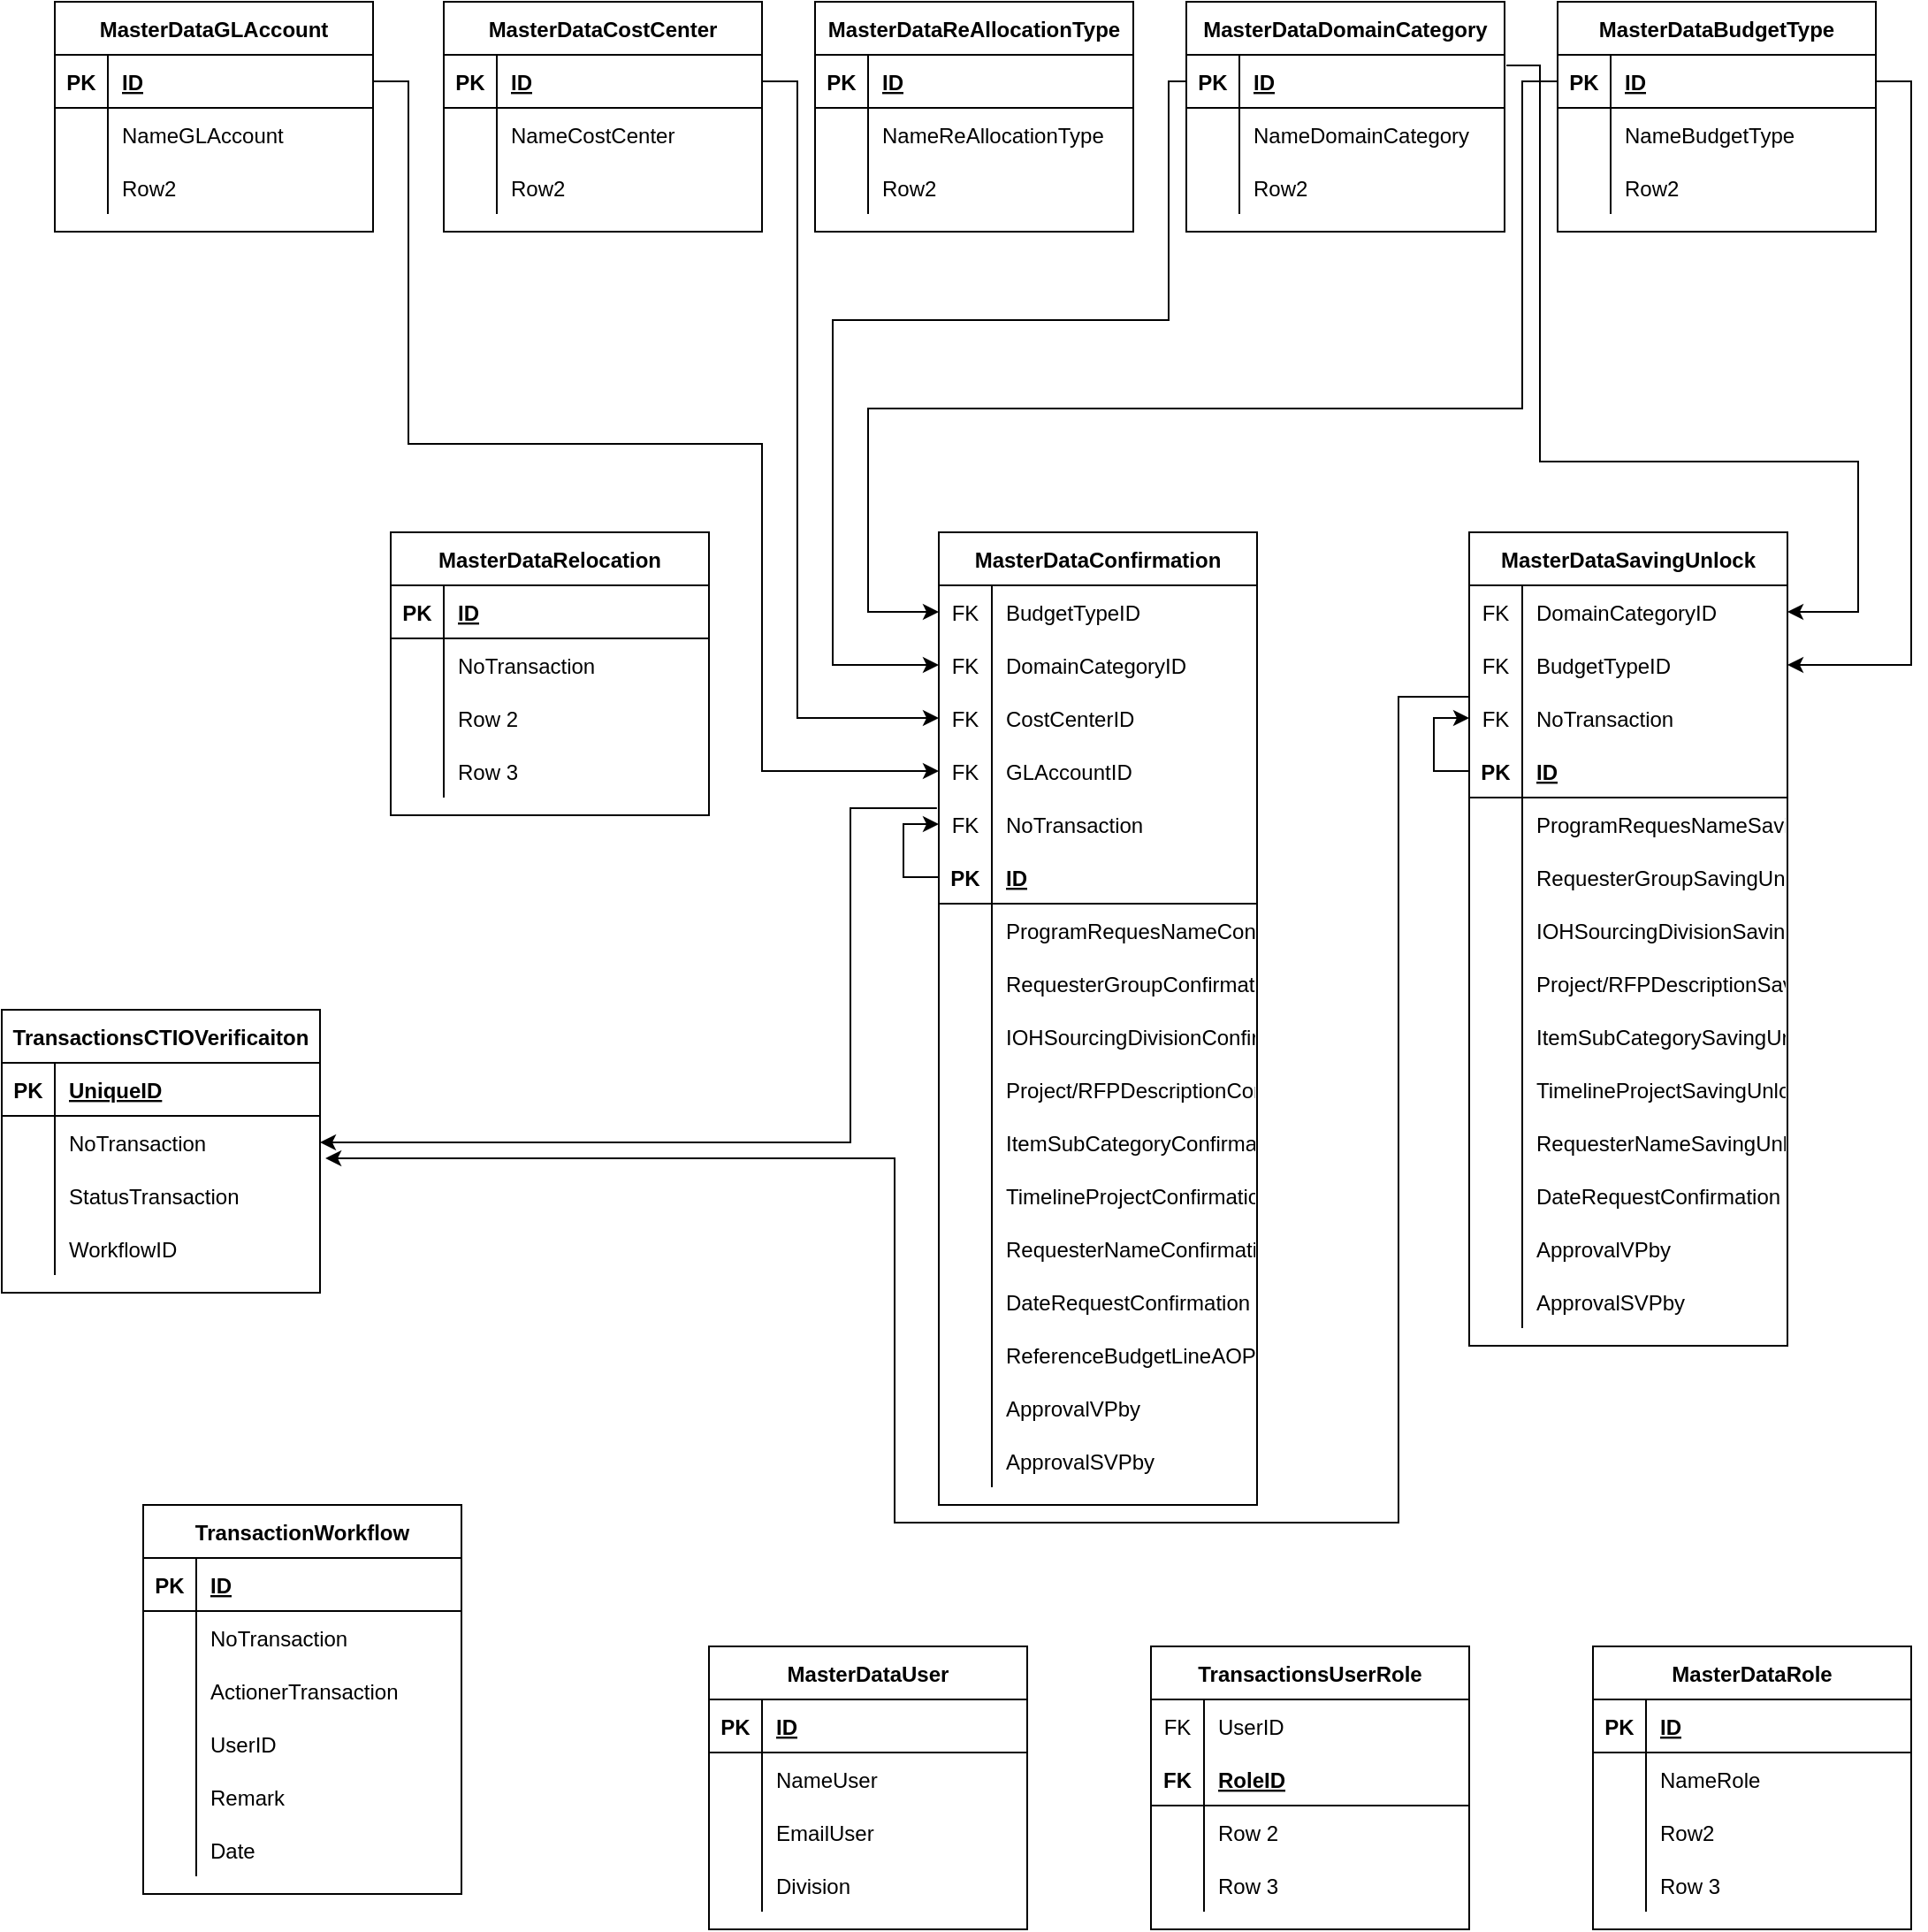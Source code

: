 <mxfile version="20.1.1" type="github">
  <diagram id="BOwFLy3xeFohxr3gEHQ5" name="Page-1">
    <mxGraphModel dx="1102" dy="882" grid="1" gridSize="10" guides="1" tooltips="1" connect="1" arrows="1" fold="1" page="1" pageScale="1" pageWidth="850" pageHeight="1100" math="0" shadow="0">
      <root>
        <mxCell id="0" />
        <mxCell id="1" parent="0" />
        <mxCell id="tm4FbMX-e_xysx4bxPRc-5" value="MasterDataUser" style="shape=table;startSize=30;container=1;collapsible=1;childLayout=tableLayout;fixedRows=1;rowLines=0;fontStyle=1;align=center;resizeLast=1;" vertex="1" parent="1">
          <mxGeometry x="450" y="1290" width="180" height="160" as="geometry" />
        </mxCell>
        <mxCell id="tm4FbMX-e_xysx4bxPRc-6" value="" style="shape=tableRow;horizontal=0;startSize=0;swimlaneHead=0;swimlaneBody=0;fillColor=none;collapsible=0;dropTarget=0;points=[[0,0.5],[1,0.5]];portConstraint=eastwest;top=0;left=0;right=0;bottom=1;" vertex="1" parent="tm4FbMX-e_xysx4bxPRc-5">
          <mxGeometry y="30" width="180" height="30" as="geometry" />
        </mxCell>
        <mxCell id="tm4FbMX-e_xysx4bxPRc-7" value="PK" style="shape=partialRectangle;connectable=0;fillColor=none;top=0;left=0;bottom=0;right=0;fontStyle=1;overflow=hidden;" vertex="1" parent="tm4FbMX-e_xysx4bxPRc-6">
          <mxGeometry width="30" height="30" as="geometry">
            <mxRectangle width="30" height="30" as="alternateBounds" />
          </mxGeometry>
        </mxCell>
        <mxCell id="tm4FbMX-e_xysx4bxPRc-8" value="ID" style="shape=partialRectangle;connectable=0;fillColor=none;top=0;left=0;bottom=0;right=0;align=left;spacingLeft=6;fontStyle=5;overflow=hidden;" vertex="1" parent="tm4FbMX-e_xysx4bxPRc-6">
          <mxGeometry x="30" width="150" height="30" as="geometry">
            <mxRectangle width="150" height="30" as="alternateBounds" />
          </mxGeometry>
        </mxCell>
        <mxCell id="tm4FbMX-e_xysx4bxPRc-9" value="" style="shape=tableRow;horizontal=0;startSize=0;swimlaneHead=0;swimlaneBody=0;fillColor=none;collapsible=0;dropTarget=0;points=[[0,0.5],[1,0.5]];portConstraint=eastwest;top=0;left=0;right=0;bottom=0;" vertex="1" parent="tm4FbMX-e_xysx4bxPRc-5">
          <mxGeometry y="60" width="180" height="30" as="geometry" />
        </mxCell>
        <mxCell id="tm4FbMX-e_xysx4bxPRc-10" value="" style="shape=partialRectangle;connectable=0;fillColor=none;top=0;left=0;bottom=0;right=0;editable=1;overflow=hidden;" vertex="1" parent="tm4FbMX-e_xysx4bxPRc-9">
          <mxGeometry width="30" height="30" as="geometry">
            <mxRectangle width="30" height="30" as="alternateBounds" />
          </mxGeometry>
        </mxCell>
        <mxCell id="tm4FbMX-e_xysx4bxPRc-11" value="NameUser" style="shape=partialRectangle;connectable=0;fillColor=none;top=0;left=0;bottom=0;right=0;align=left;spacingLeft=6;overflow=hidden;" vertex="1" parent="tm4FbMX-e_xysx4bxPRc-9">
          <mxGeometry x="30" width="150" height="30" as="geometry">
            <mxRectangle width="150" height="30" as="alternateBounds" />
          </mxGeometry>
        </mxCell>
        <mxCell id="tm4FbMX-e_xysx4bxPRc-12" value="" style="shape=tableRow;horizontal=0;startSize=0;swimlaneHead=0;swimlaneBody=0;fillColor=none;collapsible=0;dropTarget=0;points=[[0,0.5],[1,0.5]];portConstraint=eastwest;top=0;left=0;right=0;bottom=0;" vertex="1" parent="tm4FbMX-e_xysx4bxPRc-5">
          <mxGeometry y="90" width="180" height="30" as="geometry" />
        </mxCell>
        <mxCell id="tm4FbMX-e_xysx4bxPRc-13" value="" style="shape=partialRectangle;connectable=0;fillColor=none;top=0;left=0;bottom=0;right=0;editable=1;overflow=hidden;" vertex="1" parent="tm4FbMX-e_xysx4bxPRc-12">
          <mxGeometry width="30" height="30" as="geometry">
            <mxRectangle width="30" height="30" as="alternateBounds" />
          </mxGeometry>
        </mxCell>
        <mxCell id="tm4FbMX-e_xysx4bxPRc-14" value="EmailUser" style="shape=partialRectangle;connectable=0;fillColor=none;top=0;left=0;bottom=0;right=0;align=left;spacingLeft=6;overflow=hidden;" vertex="1" parent="tm4FbMX-e_xysx4bxPRc-12">
          <mxGeometry x="30" width="150" height="30" as="geometry">
            <mxRectangle width="150" height="30" as="alternateBounds" />
          </mxGeometry>
        </mxCell>
        <mxCell id="tm4FbMX-e_xysx4bxPRc-15" value="" style="shape=tableRow;horizontal=0;startSize=0;swimlaneHead=0;swimlaneBody=0;fillColor=none;collapsible=0;dropTarget=0;points=[[0,0.5],[1,0.5]];portConstraint=eastwest;top=0;left=0;right=0;bottom=0;" vertex="1" parent="tm4FbMX-e_xysx4bxPRc-5">
          <mxGeometry y="120" width="180" height="30" as="geometry" />
        </mxCell>
        <mxCell id="tm4FbMX-e_xysx4bxPRc-16" value="" style="shape=partialRectangle;connectable=0;fillColor=none;top=0;left=0;bottom=0;right=0;editable=1;overflow=hidden;" vertex="1" parent="tm4FbMX-e_xysx4bxPRc-15">
          <mxGeometry width="30" height="30" as="geometry">
            <mxRectangle width="30" height="30" as="alternateBounds" />
          </mxGeometry>
        </mxCell>
        <mxCell id="tm4FbMX-e_xysx4bxPRc-17" value="Division" style="shape=partialRectangle;connectable=0;fillColor=none;top=0;left=0;bottom=0;right=0;align=left;spacingLeft=6;overflow=hidden;" vertex="1" parent="tm4FbMX-e_xysx4bxPRc-15">
          <mxGeometry x="30" width="150" height="30" as="geometry">
            <mxRectangle width="150" height="30" as="alternateBounds" />
          </mxGeometry>
        </mxCell>
        <mxCell id="tm4FbMX-e_xysx4bxPRc-31" value="MasterDataRole" style="shape=table;startSize=30;container=1;collapsible=1;childLayout=tableLayout;fixedRows=1;rowLines=0;fontStyle=1;align=center;resizeLast=1;" vertex="1" parent="1">
          <mxGeometry x="950" y="1290" width="180" height="160" as="geometry" />
        </mxCell>
        <mxCell id="tm4FbMX-e_xysx4bxPRc-32" value="" style="shape=tableRow;horizontal=0;startSize=0;swimlaneHead=0;swimlaneBody=0;fillColor=none;collapsible=0;dropTarget=0;points=[[0,0.5],[1,0.5]];portConstraint=eastwest;top=0;left=0;right=0;bottom=1;" vertex="1" parent="tm4FbMX-e_xysx4bxPRc-31">
          <mxGeometry y="30" width="180" height="30" as="geometry" />
        </mxCell>
        <mxCell id="tm4FbMX-e_xysx4bxPRc-33" value="PK" style="shape=partialRectangle;connectable=0;fillColor=none;top=0;left=0;bottom=0;right=0;fontStyle=1;overflow=hidden;" vertex="1" parent="tm4FbMX-e_xysx4bxPRc-32">
          <mxGeometry width="30" height="30" as="geometry">
            <mxRectangle width="30" height="30" as="alternateBounds" />
          </mxGeometry>
        </mxCell>
        <mxCell id="tm4FbMX-e_xysx4bxPRc-34" value="ID" style="shape=partialRectangle;connectable=0;fillColor=none;top=0;left=0;bottom=0;right=0;align=left;spacingLeft=6;fontStyle=5;overflow=hidden;" vertex="1" parent="tm4FbMX-e_xysx4bxPRc-32">
          <mxGeometry x="30" width="150" height="30" as="geometry">
            <mxRectangle width="150" height="30" as="alternateBounds" />
          </mxGeometry>
        </mxCell>
        <mxCell id="tm4FbMX-e_xysx4bxPRc-35" value="" style="shape=tableRow;horizontal=0;startSize=0;swimlaneHead=0;swimlaneBody=0;fillColor=none;collapsible=0;dropTarget=0;points=[[0,0.5],[1,0.5]];portConstraint=eastwest;top=0;left=0;right=0;bottom=0;" vertex="1" parent="tm4FbMX-e_xysx4bxPRc-31">
          <mxGeometry y="60" width="180" height="30" as="geometry" />
        </mxCell>
        <mxCell id="tm4FbMX-e_xysx4bxPRc-36" value="" style="shape=partialRectangle;connectable=0;fillColor=none;top=0;left=0;bottom=0;right=0;editable=1;overflow=hidden;" vertex="1" parent="tm4FbMX-e_xysx4bxPRc-35">
          <mxGeometry width="30" height="30" as="geometry">
            <mxRectangle width="30" height="30" as="alternateBounds" />
          </mxGeometry>
        </mxCell>
        <mxCell id="tm4FbMX-e_xysx4bxPRc-37" value="NameRole" style="shape=partialRectangle;connectable=0;fillColor=none;top=0;left=0;bottom=0;right=0;align=left;spacingLeft=6;overflow=hidden;" vertex="1" parent="tm4FbMX-e_xysx4bxPRc-35">
          <mxGeometry x="30" width="150" height="30" as="geometry">
            <mxRectangle width="150" height="30" as="alternateBounds" />
          </mxGeometry>
        </mxCell>
        <mxCell id="tm4FbMX-e_xysx4bxPRc-38" value="" style="shape=tableRow;horizontal=0;startSize=0;swimlaneHead=0;swimlaneBody=0;fillColor=none;collapsible=0;dropTarget=0;points=[[0,0.5],[1,0.5]];portConstraint=eastwest;top=0;left=0;right=0;bottom=0;" vertex="1" parent="tm4FbMX-e_xysx4bxPRc-31">
          <mxGeometry y="90" width="180" height="30" as="geometry" />
        </mxCell>
        <mxCell id="tm4FbMX-e_xysx4bxPRc-39" value="" style="shape=partialRectangle;connectable=0;fillColor=none;top=0;left=0;bottom=0;right=0;editable=1;overflow=hidden;" vertex="1" parent="tm4FbMX-e_xysx4bxPRc-38">
          <mxGeometry width="30" height="30" as="geometry">
            <mxRectangle width="30" height="30" as="alternateBounds" />
          </mxGeometry>
        </mxCell>
        <mxCell id="tm4FbMX-e_xysx4bxPRc-40" value="Row2" style="shape=partialRectangle;connectable=0;fillColor=none;top=0;left=0;bottom=0;right=0;align=left;spacingLeft=6;overflow=hidden;" vertex="1" parent="tm4FbMX-e_xysx4bxPRc-38">
          <mxGeometry x="30" width="150" height="30" as="geometry">
            <mxRectangle width="150" height="30" as="alternateBounds" />
          </mxGeometry>
        </mxCell>
        <mxCell id="tm4FbMX-e_xysx4bxPRc-41" value="" style="shape=tableRow;horizontal=0;startSize=0;swimlaneHead=0;swimlaneBody=0;fillColor=none;collapsible=0;dropTarget=0;points=[[0,0.5],[1,0.5]];portConstraint=eastwest;top=0;left=0;right=0;bottom=0;" vertex="1" parent="tm4FbMX-e_xysx4bxPRc-31">
          <mxGeometry y="120" width="180" height="30" as="geometry" />
        </mxCell>
        <mxCell id="tm4FbMX-e_xysx4bxPRc-42" value="" style="shape=partialRectangle;connectable=0;fillColor=none;top=0;left=0;bottom=0;right=0;editable=1;overflow=hidden;" vertex="1" parent="tm4FbMX-e_xysx4bxPRc-41">
          <mxGeometry width="30" height="30" as="geometry">
            <mxRectangle width="30" height="30" as="alternateBounds" />
          </mxGeometry>
        </mxCell>
        <mxCell id="tm4FbMX-e_xysx4bxPRc-43" value="Row 3" style="shape=partialRectangle;connectable=0;fillColor=none;top=0;left=0;bottom=0;right=0;align=left;spacingLeft=6;overflow=hidden;" vertex="1" parent="tm4FbMX-e_xysx4bxPRc-41">
          <mxGeometry x="30" width="150" height="30" as="geometry">
            <mxRectangle width="150" height="30" as="alternateBounds" />
          </mxGeometry>
        </mxCell>
        <mxCell id="tm4FbMX-e_xysx4bxPRc-44" value="TransactionsUserRole" style="shape=table;startSize=30;container=1;collapsible=1;childLayout=tableLayout;fixedRows=1;rowLines=0;fontStyle=1;align=center;resizeLast=1;" vertex="1" parent="1">
          <mxGeometry x="700" y="1290" width="180" height="160" as="geometry" />
        </mxCell>
        <mxCell id="tm4FbMX-e_xysx4bxPRc-48" value="" style="shape=tableRow;horizontal=0;startSize=0;swimlaneHead=0;swimlaneBody=0;fillColor=none;collapsible=0;dropTarget=0;points=[[0,0.5],[1,0.5]];portConstraint=eastwest;top=0;left=0;right=0;bottom=0;" vertex="1" parent="tm4FbMX-e_xysx4bxPRc-44">
          <mxGeometry y="30" width="180" height="30" as="geometry" />
        </mxCell>
        <mxCell id="tm4FbMX-e_xysx4bxPRc-49" value="FK" style="shape=partialRectangle;connectable=0;fillColor=none;top=0;left=0;bottom=0;right=0;editable=1;overflow=hidden;" vertex="1" parent="tm4FbMX-e_xysx4bxPRc-48">
          <mxGeometry width="30" height="30" as="geometry">
            <mxRectangle width="30" height="30" as="alternateBounds" />
          </mxGeometry>
        </mxCell>
        <mxCell id="tm4FbMX-e_xysx4bxPRc-50" value="UserID" style="shape=partialRectangle;connectable=0;fillColor=none;top=0;left=0;bottom=0;right=0;align=left;spacingLeft=6;overflow=hidden;" vertex="1" parent="tm4FbMX-e_xysx4bxPRc-48">
          <mxGeometry x="30" width="150" height="30" as="geometry">
            <mxRectangle width="150" height="30" as="alternateBounds" />
          </mxGeometry>
        </mxCell>
        <mxCell id="tm4FbMX-e_xysx4bxPRc-45" value="" style="shape=tableRow;horizontal=0;startSize=0;swimlaneHead=0;swimlaneBody=0;fillColor=none;collapsible=0;dropTarget=0;points=[[0,0.5],[1,0.5]];portConstraint=eastwest;top=0;left=0;right=0;bottom=1;" vertex="1" parent="tm4FbMX-e_xysx4bxPRc-44">
          <mxGeometry y="60" width="180" height="30" as="geometry" />
        </mxCell>
        <mxCell id="tm4FbMX-e_xysx4bxPRc-46" value="FK" style="shape=partialRectangle;connectable=0;fillColor=none;top=0;left=0;bottom=0;right=0;fontStyle=1;overflow=hidden;" vertex="1" parent="tm4FbMX-e_xysx4bxPRc-45">
          <mxGeometry width="30" height="30" as="geometry">
            <mxRectangle width="30" height="30" as="alternateBounds" />
          </mxGeometry>
        </mxCell>
        <mxCell id="tm4FbMX-e_xysx4bxPRc-47" value="RoleID" style="shape=partialRectangle;connectable=0;fillColor=none;top=0;left=0;bottom=0;right=0;align=left;spacingLeft=6;fontStyle=5;overflow=hidden;" vertex="1" parent="tm4FbMX-e_xysx4bxPRc-45">
          <mxGeometry x="30" width="150" height="30" as="geometry">
            <mxRectangle width="150" height="30" as="alternateBounds" />
          </mxGeometry>
        </mxCell>
        <mxCell id="tm4FbMX-e_xysx4bxPRc-51" value="" style="shape=tableRow;horizontal=0;startSize=0;swimlaneHead=0;swimlaneBody=0;fillColor=none;collapsible=0;dropTarget=0;points=[[0,0.5],[1,0.5]];portConstraint=eastwest;top=0;left=0;right=0;bottom=0;" vertex="1" parent="tm4FbMX-e_xysx4bxPRc-44">
          <mxGeometry y="90" width="180" height="30" as="geometry" />
        </mxCell>
        <mxCell id="tm4FbMX-e_xysx4bxPRc-52" value="" style="shape=partialRectangle;connectable=0;fillColor=none;top=0;left=0;bottom=0;right=0;editable=1;overflow=hidden;" vertex="1" parent="tm4FbMX-e_xysx4bxPRc-51">
          <mxGeometry width="30" height="30" as="geometry">
            <mxRectangle width="30" height="30" as="alternateBounds" />
          </mxGeometry>
        </mxCell>
        <mxCell id="tm4FbMX-e_xysx4bxPRc-53" value="Row 2" style="shape=partialRectangle;connectable=0;fillColor=none;top=0;left=0;bottom=0;right=0;align=left;spacingLeft=6;overflow=hidden;" vertex="1" parent="tm4FbMX-e_xysx4bxPRc-51">
          <mxGeometry x="30" width="150" height="30" as="geometry">
            <mxRectangle width="150" height="30" as="alternateBounds" />
          </mxGeometry>
        </mxCell>
        <mxCell id="tm4FbMX-e_xysx4bxPRc-54" value="" style="shape=tableRow;horizontal=0;startSize=0;swimlaneHead=0;swimlaneBody=0;fillColor=none;collapsible=0;dropTarget=0;points=[[0,0.5],[1,0.5]];portConstraint=eastwest;top=0;left=0;right=0;bottom=0;" vertex="1" parent="tm4FbMX-e_xysx4bxPRc-44">
          <mxGeometry y="120" width="180" height="30" as="geometry" />
        </mxCell>
        <mxCell id="tm4FbMX-e_xysx4bxPRc-55" value="" style="shape=partialRectangle;connectable=0;fillColor=none;top=0;left=0;bottom=0;right=0;editable=1;overflow=hidden;" vertex="1" parent="tm4FbMX-e_xysx4bxPRc-54">
          <mxGeometry width="30" height="30" as="geometry">
            <mxRectangle width="30" height="30" as="alternateBounds" />
          </mxGeometry>
        </mxCell>
        <mxCell id="tm4FbMX-e_xysx4bxPRc-56" value="Row 3" style="shape=partialRectangle;connectable=0;fillColor=none;top=0;left=0;bottom=0;right=0;align=left;spacingLeft=6;overflow=hidden;" vertex="1" parent="tm4FbMX-e_xysx4bxPRc-54">
          <mxGeometry x="30" width="150" height="30" as="geometry">
            <mxRectangle width="150" height="30" as="alternateBounds" />
          </mxGeometry>
        </mxCell>
        <mxCell id="tm4FbMX-e_xysx4bxPRc-62" value="MasterDataGLAccount" style="shape=table;startSize=30;container=1;collapsible=1;childLayout=tableLayout;fixedRows=1;rowLines=0;fontStyle=1;align=center;resizeLast=1;" vertex="1" parent="1">
          <mxGeometry x="80" y="360" width="180" height="130" as="geometry" />
        </mxCell>
        <mxCell id="tm4FbMX-e_xysx4bxPRc-63" value="" style="shape=tableRow;horizontal=0;startSize=0;swimlaneHead=0;swimlaneBody=0;fillColor=none;collapsible=0;dropTarget=0;points=[[0,0.5],[1,0.5]];portConstraint=eastwest;top=0;left=0;right=0;bottom=1;" vertex="1" parent="tm4FbMX-e_xysx4bxPRc-62">
          <mxGeometry y="30" width="180" height="30" as="geometry" />
        </mxCell>
        <mxCell id="tm4FbMX-e_xysx4bxPRc-64" value="PK" style="shape=partialRectangle;connectable=0;fillColor=none;top=0;left=0;bottom=0;right=0;fontStyle=1;overflow=hidden;" vertex="1" parent="tm4FbMX-e_xysx4bxPRc-63">
          <mxGeometry width="30" height="30" as="geometry">
            <mxRectangle width="30" height="30" as="alternateBounds" />
          </mxGeometry>
        </mxCell>
        <mxCell id="tm4FbMX-e_xysx4bxPRc-65" value="ID" style="shape=partialRectangle;connectable=0;fillColor=none;top=0;left=0;bottom=0;right=0;align=left;spacingLeft=6;fontStyle=5;overflow=hidden;" vertex="1" parent="tm4FbMX-e_xysx4bxPRc-63">
          <mxGeometry x="30" width="150" height="30" as="geometry">
            <mxRectangle width="150" height="30" as="alternateBounds" />
          </mxGeometry>
        </mxCell>
        <mxCell id="tm4FbMX-e_xysx4bxPRc-66" value="" style="shape=tableRow;horizontal=0;startSize=0;swimlaneHead=0;swimlaneBody=0;fillColor=none;collapsible=0;dropTarget=0;points=[[0,0.5],[1,0.5]];portConstraint=eastwest;top=0;left=0;right=0;bottom=0;" vertex="1" parent="tm4FbMX-e_xysx4bxPRc-62">
          <mxGeometry y="60" width="180" height="30" as="geometry" />
        </mxCell>
        <mxCell id="tm4FbMX-e_xysx4bxPRc-67" value="" style="shape=partialRectangle;connectable=0;fillColor=none;top=0;left=0;bottom=0;right=0;editable=1;overflow=hidden;" vertex="1" parent="tm4FbMX-e_xysx4bxPRc-66">
          <mxGeometry width="30" height="30" as="geometry">
            <mxRectangle width="30" height="30" as="alternateBounds" />
          </mxGeometry>
        </mxCell>
        <mxCell id="tm4FbMX-e_xysx4bxPRc-68" value="NameGLAccount" style="shape=partialRectangle;connectable=0;fillColor=none;top=0;left=0;bottom=0;right=0;align=left;spacingLeft=6;overflow=hidden;" vertex="1" parent="tm4FbMX-e_xysx4bxPRc-66">
          <mxGeometry x="30" width="150" height="30" as="geometry">
            <mxRectangle width="150" height="30" as="alternateBounds" />
          </mxGeometry>
        </mxCell>
        <mxCell id="tm4FbMX-e_xysx4bxPRc-69" value="" style="shape=tableRow;horizontal=0;startSize=0;swimlaneHead=0;swimlaneBody=0;fillColor=none;collapsible=0;dropTarget=0;points=[[0,0.5],[1,0.5]];portConstraint=eastwest;top=0;left=0;right=0;bottom=0;" vertex="1" parent="tm4FbMX-e_xysx4bxPRc-62">
          <mxGeometry y="90" width="180" height="30" as="geometry" />
        </mxCell>
        <mxCell id="tm4FbMX-e_xysx4bxPRc-70" value="" style="shape=partialRectangle;connectable=0;fillColor=none;top=0;left=0;bottom=0;right=0;editable=1;overflow=hidden;" vertex="1" parent="tm4FbMX-e_xysx4bxPRc-69">
          <mxGeometry width="30" height="30" as="geometry">
            <mxRectangle width="30" height="30" as="alternateBounds" />
          </mxGeometry>
        </mxCell>
        <mxCell id="tm4FbMX-e_xysx4bxPRc-71" value="Row2" style="shape=partialRectangle;connectable=0;fillColor=none;top=0;left=0;bottom=0;right=0;align=left;spacingLeft=6;overflow=hidden;" vertex="1" parent="tm4FbMX-e_xysx4bxPRc-69">
          <mxGeometry x="30" width="150" height="30" as="geometry">
            <mxRectangle width="150" height="30" as="alternateBounds" />
          </mxGeometry>
        </mxCell>
        <mxCell id="tm4FbMX-e_xysx4bxPRc-75" value="MasterDataCostCenter" style="shape=table;startSize=30;container=1;collapsible=1;childLayout=tableLayout;fixedRows=1;rowLines=0;fontStyle=1;align=center;resizeLast=1;" vertex="1" parent="1">
          <mxGeometry x="300" y="360" width="180" height="130" as="geometry" />
        </mxCell>
        <mxCell id="tm4FbMX-e_xysx4bxPRc-76" value="" style="shape=tableRow;horizontal=0;startSize=0;swimlaneHead=0;swimlaneBody=0;fillColor=none;collapsible=0;dropTarget=0;points=[[0,0.5],[1,0.5]];portConstraint=eastwest;top=0;left=0;right=0;bottom=1;" vertex="1" parent="tm4FbMX-e_xysx4bxPRc-75">
          <mxGeometry y="30" width="180" height="30" as="geometry" />
        </mxCell>
        <mxCell id="tm4FbMX-e_xysx4bxPRc-77" value="PK" style="shape=partialRectangle;connectable=0;fillColor=none;top=0;left=0;bottom=0;right=0;fontStyle=1;overflow=hidden;" vertex="1" parent="tm4FbMX-e_xysx4bxPRc-76">
          <mxGeometry width="30" height="30" as="geometry">
            <mxRectangle width="30" height="30" as="alternateBounds" />
          </mxGeometry>
        </mxCell>
        <mxCell id="tm4FbMX-e_xysx4bxPRc-78" value="ID" style="shape=partialRectangle;connectable=0;fillColor=none;top=0;left=0;bottom=0;right=0;align=left;spacingLeft=6;fontStyle=5;overflow=hidden;" vertex="1" parent="tm4FbMX-e_xysx4bxPRc-76">
          <mxGeometry x="30" width="150" height="30" as="geometry">
            <mxRectangle width="150" height="30" as="alternateBounds" />
          </mxGeometry>
        </mxCell>
        <mxCell id="tm4FbMX-e_xysx4bxPRc-79" value="" style="shape=tableRow;horizontal=0;startSize=0;swimlaneHead=0;swimlaneBody=0;fillColor=none;collapsible=0;dropTarget=0;points=[[0,0.5],[1,0.5]];portConstraint=eastwest;top=0;left=0;right=0;bottom=0;" vertex="1" parent="tm4FbMX-e_xysx4bxPRc-75">
          <mxGeometry y="60" width="180" height="30" as="geometry" />
        </mxCell>
        <mxCell id="tm4FbMX-e_xysx4bxPRc-80" value="" style="shape=partialRectangle;connectable=0;fillColor=none;top=0;left=0;bottom=0;right=0;editable=1;overflow=hidden;" vertex="1" parent="tm4FbMX-e_xysx4bxPRc-79">
          <mxGeometry width="30" height="30" as="geometry">
            <mxRectangle width="30" height="30" as="alternateBounds" />
          </mxGeometry>
        </mxCell>
        <mxCell id="tm4FbMX-e_xysx4bxPRc-81" value="NameCostCenter" style="shape=partialRectangle;connectable=0;fillColor=none;top=0;left=0;bottom=0;right=0;align=left;spacingLeft=6;overflow=hidden;" vertex="1" parent="tm4FbMX-e_xysx4bxPRc-79">
          <mxGeometry x="30" width="150" height="30" as="geometry">
            <mxRectangle width="150" height="30" as="alternateBounds" />
          </mxGeometry>
        </mxCell>
        <mxCell id="tm4FbMX-e_xysx4bxPRc-82" value="" style="shape=tableRow;horizontal=0;startSize=0;swimlaneHead=0;swimlaneBody=0;fillColor=none;collapsible=0;dropTarget=0;points=[[0,0.5],[1,0.5]];portConstraint=eastwest;top=0;left=0;right=0;bottom=0;" vertex="1" parent="tm4FbMX-e_xysx4bxPRc-75">
          <mxGeometry y="90" width="180" height="30" as="geometry" />
        </mxCell>
        <mxCell id="tm4FbMX-e_xysx4bxPRc-83" value="" style="shape=partialRectangle;connectable=0;fillColor=none;top=0;left=0;bottom=0;right=0;editable=1;overflow=hidden;" vertex="1" parent="tm4FbMX-e_xysx4bxPRc-82">
          <mxGeometry width="30" height="30" as="geometry">
            <mxRectangle width="30" height="30" as="alternateBounds" />
          </mxGeometry>
        </mxCell>
        <mxCell id="tm4FbMX-e_xysx4bxPRc-84" value="Row2" style="shape=partialRectangle;connectable=0;fillColor=none;top=0;left=0;bottom=0;right=0;align=left;spacingLeft=6;overflow=hidden;" vertex="1" parent="tm4FbMX-e_xysx4bxPRc-82">
          <mxGeometry x="30" width="150" height="30" as="geometry">
            <mxRectangle width="150" height="30" as="alternateBounds" />
          </mxGeometry>
        </mxCell>
        <mxCell id="tm4FbMX-e_xysx4bxPRc-88" value="MasterDataReAllocationType" style="shape=table;startSize=30;container=1;collapsible=1;childLayout=tableLayout;fixedRows=1;rowLines=0;fontStyle=1;align=center;resizeLast=1;" vertex="1" parent="1">
          <mxGeometry x="510" y="360" width="180" height="130" as="geometry" />
        </mxCell>
        <mxCell id="tm4FbMX-e_xysx4bxPRc-89" value="" style="shape=tableRow;horizontal=0;startSize=0;swimlaneHead=0;swimlaneBody=0;fillColor=none;collapsible=0;dropTarget=0;points=[[0,0.5],[1,0.5]];portConstraint=eastwest;top=0;left=0;right=0;bottom=1;" vertex="1" parent="tm4FbMX-e_xysx4bxPRc-88">
          <mxGeometry y="30" width="180" height="30" as="geometry" />
        </mxCell>
        <mxCell id="tm4FbMX-e_xysx4bxPRc-90" value="PK" style="shape=partialRectangle;connectable=0;fillColor=none;top=0;left=0;bottom=0;right=0;fontStyle=1;overflow=hidden;" vertex="1" parent="tm4FbMX-e_xysx4bxPRc-89">
          <mxGeometry width="30" height="30" as="geometry">
            <mxRectangle width="30" height="30" as="alternateBounds" />
          </mxGeometry>
        </mxCell>
        <mxCell id="tm4FbMX-e_xysx4bxPRc-91" value="ID" style="shape=partialRectangle;connectable=0;fillColor=none;top=0;left=0;bottom=0;right=0;align=left;spacingLeft=6;fontStyle=5;overflow=hidden;" vertex="1" parent="tm4FbMX-e_xysx4bxPRc-89">
          <mxGeometry x="30" width="150" height="30" as="geometry">
            <mxRectangle width="150" height="30" as="alternateBounds" />
          </mxGeometry>
        </mxCell>
        <mxCell id="tm4FbMX-e_xysx4bxPRc-92" value="" style="shape=tableRow;horizontal=0;startSize=0;swimlaneHead=0;swimlaneBody=0;fillColor=none;collapsible=0;dropTarget=0;points=[[0,0.5],[1,0.5]];portConstraint=eastwest;top=0;left=0;right=0;bottom=0;" vertex="1" parent="tm4FbMX-e_xysx4bxPRc-88">
          <mxGeometry y="60" width="180" height="30" as="geometry" />
        </mxCell>
        <mxCell id="tm4FbMX-e_xysx4bxPRc-93" value="" style="shape=partialRectangle;connectable=0;fillColor=none;top=0;left=0;bottom=0;right=0;editable=1;overflow=hidden;" vertex="1" parent="tm4FbMX-e_xysx4bxPRc-92">
          <mxGeometry width="30" height="30" as="geometry">
            <mxRectangle width="30" height="30" as="alternateBounds" />
          </mxGeometry>
        </mxCell>
        <mxCell id="tm4FbMX-e_xysx4bxPRc-94" value="NameReAllocationType" style="shape=partialRectangle;connectable=0;fillColor=none;top=0;left=0;bottom=0;right=0;align=left;spacingLeft=6;overflow=hidden;" vertex="1" parent="tm4FbMX-e_xysx4bxPRc-92">
          <mxGeometry x="30" width="150" height="30" as="geometry">
            <mxRectangle width="150" height="30" as="alternateBounds" />
          </mxGeometry>
        </mxCell>
        <mxCell id="tm4FbMX-e_xysx4bxPRc-95" value="" style="shape=tableRow;horizontal=0;startSize=0;swimlaneHead=0;swimlaneBody=0;fillColor=none;collapsible=0;dropTarget=0;points=[[0,0.5],[1,0.5]];portConstraint=eastwest;top=0;left=0;right=0;bottom=0;" vertex="1" parent="tm4FbMX-e_xysx4bxPRc-88">
          <mxGeometry y="90" width="180" height="30" as="geometry" />
        </mxCell>
        <mxCell id="tm4FbMX-e_xysx4bxPRc-96" value="" style="shape=partialRectangle;connectable=0;fillColor=none;top=0;left=0;bottom=0;right=0;editable=1;overflow=hidden;" vertex="1" parent="tm4FbMX-e_xysx4bxPRc-95">
          <mxGeometry width="30" height="30" as="geometry">
            <mxRectangle width="30" height="30" as="alternateBounds" />
          </mxGeometry>
        </mxCell>
        <mxCell id="tm4FbMX-e_xysx4bxPRc-97" value="Row2" style="shape=partialRectangle;connectable=0;fillColor=none;top=0;left=0;bottom=0;right=0;align=left;spacingLeft=6;overflow=hidden;" vertex="1" parent="tm4FbMX-e_xysx4bxPRc-95">
          <mxGeometry x="30" width="150" height="30" as="geometry">
            <mxRectangle width="150" height="30" as="alternateBounds" />
          </mxGeometry>
        </mxCell>
        <mxCell id="tm4FbMX-e_xysx4bxPRc-101" value="MasterDataDomainCategory" style="shape=table;startSize=30;container=1;collapsible=1;childLayout=tableLayout;fixedRows=1;rowLines=0;fontStyle=1;align=center;resizeLast=1;" vertex="1" parent="1">
          <mxGeometry x="720" y="360" width="180" height="130" as="geometry" />
        </mxCell>
        <mxCell id="tm4FbMX-e_xysx4bxPRc-102" value="" style="shape=tableRow;horizontal=0;startSize=0;swimlaneHead=0;swimlaneBody=0;fillColor=none;collapsible=0;dropTarget=0;points=[[0,0.5],[1,0.5]];portConstraint=eastwest;top=0;left=0;right=0;bottom=1;" vertex="1" parent="tm4FbMX-e_xysx4bxPRc-101">
          <mxGeometry y="30" width="180" height="30" as="geometry" />
        </mxCell>
        <mxCell id="tm4FbMX-e_xysx4bxPRc-103" value="PK" style="shape=partialRectangle;connectable=0;fillColor=none;top=0;left=0;bottom=0;right=0;fontStyle=1;overflow=hidden;" vertex="1" parent="tm4FbMX-e_xysx4bxPRc-102">
          <mxGeometry width="30" height="30" as="geometry">
            <mxRectangle width="30" height="30" as="alternateBounds" />
          </mxGeometry>
        </mxCell>
        <mxCell id="tm4FbMX-e_xysx4bxPRc-104" value="ID" style="shape=partialRectangle;connectable=0;fillColor=none;top=0;left=0;bottom=0;right=0;align=left;spacingLeft=6;fontStyle=5;overflow=hidden;" vertex="1" parent="tm4FbMX-e_xysx4bxPRc-102">
          <mxGeometry x="30" width="150" height="30" as="geometry">
            <mxRectangle width="150" height="30" as="alternateBounds" />
          </mxGeometry>
        </mxCell>
        <mxCell id="tm4FbMX-e_xysx4bxPRc-105" value="" style="shape=tableRow;horizontal=0;startSize=0;swimlaneHead=0;swimlaneBody=0;fillColor=none;collapsible=0;dropTarget=0;points=[[0,0.5],[1,0.5]];portConstraint=eastwest;top=0;left=0;right=0;bottom=0;" vertex="1" parent="tm4FbMX-e_xysx4bxPRc-101">
          <mxGeometry y="60" width="180" height="30" as="geometry" />
        </mxCell>
        <mxCell id="tm4FbMX-e_xysx4bxPRc-106" value="" style="shape=partialRectangle;connectable=0;fillColor=none;top=0;left=0;bottom=0;right=0;editable=1;overflow=hidden;" vertex="1" parent="tm4FbMX-e_xysx4bxPRc-105">
          <mxGeometry width="30" height="30" as="geometry">
            <mxRectangle width="30" height="30" as="alternateBounds" />
          </mxGeometry>
        </mxCell>
        <mxCell id="tm4FbMX-e_xysx4bxPRc-107" value="NameDomainCategory" style="shape=partialRectangle;connectable=0;fillColor=none;top=0;left=0;bottom=0;right=0;align=left;spacingLeft=6;overflow=hidden;" vertex="1" parent="tm4FbMX-e_xysx4bxPRc-105">
          <mxGeometry x="30" width="150" height="30" as="geometry">
            <mxRectangle width="150" height="30" as="alternateBounds" />
          </mxGeometry>
        </mxCell>
        <mxCell id="tm4FbMX-e_xysx4bxPRc-108" value="" style="shape=tableRow;horizontal=0;startSize=0;swimlaneHead=0;swimlaneBody=0;fillColor=none;collapsible=0;dropTarget=0;points=[[0,0.5],[1,0.5]];portConstraint=eastwest;top=0;left=0;right=0;bottom=0;" vertex="1" parent="tm4FbMX-e_xysx4bxPRc-101">
          <mxGeometry y="90" width="180" height="30" as="geometry" />
        </mxCell>
        <mxCell id="tm4FbMX-e_xysx4bxPRc-109" value="" style="shape=partialRectangle;connectable=0;fillColor=none;top=0;left=0;bottom=0;right=0;editable=1;overflow=hidden;" vertex="1" parent="tm4FbMX-e_xysx4bxPRc-108">
          <mxGeometry width="30" height="30" as="geometry">
            <mxRectangle width="30" height="30" as="alternateBounds" />
          </mxGeometry>
        </mxCell>
        <mxCell id="tm4FbMX-e_xysx4bxPRc-110" value="Row2" style="shape=partialRectangle;connectable=0;fillColor=none;top=0;left=0;bottom=0;right=0;align=left;spacingLeft=6;overflow=hidden;" vertex="1" parent="tm4FbMX-e_xysx4bxPRc-108">
          <mxGeometry x="30" width="150" height="30" as="geometry">
            <mxRectangle width="150" height="30" as="alternateBounds" />
          </mxGeometry>
        </mxCell>
        <mxCell id="tm4FbMX-e_xysx4bxPRc-114" value="MasterDataBudgetType" style="shape=table;startSize=30;container=1;collapsible=1;childLayout=tableLayout;fixedRows=1;rowLines=0;fontStyle=1;align=center;resizeLast=1;" vertex="1" parent="1">
          <mxGeometry x="930" y="360" width="180" height="130" as="geometry" />
        </mxCell>
        <mxCell id="tm4FbMX-e_xysx4bxPRc-115" value="" style="shape=tableRow;horizontal=0;startSize=0;swimlaneHead=0;swimlaneBody=0;fillColor=none;collapsible=0;dropTarget=0;points=[[0,0.5],[1,0.5]];portConstraint=eastwest;top=0;left=0;right=0;bottom=1;" vertex="1" parent="tm4FbMX-e_xysx4bxPRc-114">
          <mxGeometry y="30" width="180" height="30" as="geometry" />
        </mxCell>
        <mxCell id="tm4FbMX-e_xysx4bxPRc-116" value="PK" style="shape=partialRectangle;connectable=0;fillColor=none;top=0;left=0;bottom=0;right=0;fontStyle=1;overflow=hidden;" vertex="1" parent="tm4FbMX-e_xysx4bxPRc-115">
          <mxGeometry width="30" height="30" as="geometry">
            <mxRectangle width="30" height="30" as="alternateBounds" />
          </mxGeometry>
        </mxCell>
        <mxCell id="tm4FbMX-e_xysx4bxPRc-117" value="ID" style="shape=partialRectangle;connectable=0;fillColor=none;top=0;left=0;bottom=0;right=0;align=left;spacingLeft=6;fontStyle=5;overflow=hidden;" vertex="1" parent="tm4FbMX-e_xysx4bxPRc-115">
          <mxGeometry x="30" width="150" height="30" as="geometry">
            <mxRectangle width="150" height="30" as="alternateBounds" />
          </mxGeometry>
        </mxCell>
        <mxCell id="tm4FbMX-e_xysx4bxPRc-118" value="" style="shape=tableRow;horizontal=0;startSize=0;swimlaneHead=0;swimlaneBody=0;fillColor=none;collapsible=0;dropTarget=0;points=[[0,0.5],[1,0.5]];portConstraint=eastwest;top=0;left=0;right=0;bottom=0;" vertex="1" parent="tm4FbMX-e_xysx4bxPRc-114">
          <mxGeometry y="60" width="180" height="30" as="geometry" />
        </mxCell>
        <mxCell id="tm4FbMX-e_xysx4bxPRc-119" value="" style="shape=partialRectangle;connectable=0;fillColor=none;top=0;left=0;bottom=0;right=0;editable=1;overflow=hidden;" vertex="1" parent="tm4FbMX-e_xysx4bxPRc-118">
          <mxGeometry width="30" height="30" as="geometry">
            <mxRectangle width="30" height="30" as="alternateBounds" />
          </mxGeometry>
        </mxCell>
        <mxCell id="tm4FbMX-e_xysx4bxPRc-120" value="NameBudgetType" style="shape=partialRectangle;connectable=0;fillColor=none;top=0;left=0;bottom=0;right=0;align=left;spacingLeft=6;overflow=hidden;" vertex="1" parent="tm4FbMX-e_xysx4bxPRc-118">
          <mxGeometry x="30" width="150" height="30" as="geometry">
            <mxRectangle width="150" height="30" as="alternateBounds" />
          </mxGeometry>
        </mxCell>
        <mxCell id="tm4FbMX-e_xysx4bxPRc-121" value="" style="shape=tableRow;horizontal=0;startSize=0;swimlaneHead=0;swimlaneBody=0;fillColor=none;collapsible=0;dropTarget=0;points=[[0,0.5],[1,0.5]];portConstraint=eastwest;top=0;left=0;right=0;bottom=0;" vertex="1" parent="tm4FbMX-e_xysx4bxPRc-114">
          <mxGeometry y="90" width="180" height="30" as="geometry" />
        </mxCell>
        <mxCell id="tm4FbMX-e_xysx4bxPRc-122" value="" style="shape=partialRectangle;connectable=0;fillColor=none;top=0;left=0;bottom=0;right=0;editable=1;overflow=hidden;" vertex="1" parent="tm4FbMX-e_xysx4bxPRc-121">
          <mxGeometry width="30" height="30" as="geometry">
            <mxRectangle width="30" height="30" as="alternateBounds" />
          </mxGeometry>
        </mxCell>
        <mxCell id="tm4FbMX-e_xysx4bxPRc-123" value="Row2" style="shape=partialRectangle;connectable=0;fillColor=none;top=0;left=0;bottom=0;right=0;align=left;spacingLeft=6;overflow=hidden;" vertex="1" parent="tm4FbMX-e_xysx4bxPRc-121">
          <mxGeometry x="30" width="150" height="30" as="geometry">
            <mxRectangle width="150" height="30" as="alternateBounds" />
          </mxGeometry>
        </mxCell>
        <mxCell id="tm4FbMX-e_xysx4bxPRc-127" value="MasterDataRelocation" style="shape=table;startSize=30;container=1;collapsible=1;childLayout=tableLayout;fixedRows=1;rowLines=0;fontStyle=1;align=center;resizeLast=1;" vertex="1" parent="1">
          <mxGeometry x="270" y="660" width="180" height="160" as="geometry" />
        </mxCell>
        <mxCell id="tm4FbMX-e_xysx4bxPRc-128" value="" style="shape=tableRow;horizontal=0;startSize=0;swimlaneHead=0;swimlaneBody=0;fillColor=none;collapsible=0;dropTarget=0;points=[[0,0.5],[1,0.5]];portConstraint=eastwest;top=0;left=0;right=0;bottom=1;" vertex="1" parent="tm4FbMX-e_xysx4bxPRc-127">
          <mxGeometry y="30" width="180" height="30" as="geometry" />
        </mxCell>
        <mxCell id="tm4FbMX-e_xysx4bxPRc-129" value="PK" style="shape=partialRectangle;connectable=0;fillColor=none;top=0;left=0;bottom=0;right=0;fontStyle=1;overflow=hidden;" vertex="1" parent="tm4FbMX-e_xysx4bxPRc-128">
          <mxGeometry width="30" height="30" as="geometry">
            <mxRectangle width="30" height="30" as="alternateBounds" />
          </mxGeometry>
        </mxCell>
        <mxCell id="tm4FbMX-e_xysx4bxPRc-130" value="ID" style="shape=partialRectangle;connectable=0;fillColor=none;top=0;left=0;bottom=0;right=0;align=left;spacingLeft=6;fontStyle=5;overflow=hidden;" vertex="1" parent="tm4FbMX-e_xysx4bxPRc-128">
          <mxGeometry x="30" width="150" height="30" as="geometry">
            <mxRectangle width="150" height="30" as="alternateBounds" />
          </mxGeometry>
        </mxCell>
        <mxCell id="tm4FbMX-e_xysx4bxPRc-131" value="" style="shape=tableRow;horizontal=0;startSize=0;swimlaneHead=0;swimlaneBody=0;fillColor=none;collapsible=0;dropTarget=0;points=[[0,0.5],[1,0.5]];portConstraint=eastwest;top=0;left=0;right=0;bottom=0;" vertex="1" parent="tm4FbMX-e_xysx4bxPRc-127">
          <mxGeometry y="60" width="180" height="30" as="geometry" />
        </mxCell>
        <mxCell id="tm4FbMX-e_xysx4bxPRc-132" value="" style="shape=partialRectangle;connectable=0;fillColor=none;top=0;left=0;bottom=0;right=0;editable=1;overflow=hidden;" vertex="1" parent="tm4FbMX-e_xysx4bxPRc-131">
          <mxGeometry width="30" height="30" as="geometry">
            <mxRectangle width="30" height="30" as="alternateBounds" />
          </mxGeometry>
        </mxCell>
        <mxCell id="tm4FbMX-e_xysx4bxPRc-133" value="NoTransaction" style="shape=partialRectangle;connectable=0;fillColor=none;top=0;left=0;bottom=0;right=0;align=left;spacingLeft=6;overflow=hidden;" vertex="1" parent="tm4FbMX-e_xysx4bxPRc-131">
          <mxGeometry x="30" width="150" height="30" as="geometry">
            <mxRectangle width="150" height="30" as="alternateBounds" />
          </mxGeometry>
        </mxCell>
        <mxCell id="tm4FbMX-e_xysx4bxPRc-134" value="" style="shape=tableRow;horizontal=0;startSize=0;swimlaneHead=0;swimlaneBody=0;fillColor=none;collapsible=0;dropTarget=0;points=[[0,0.5],[1,0.5]];portConstraint=eastwest;top=0;left=0;right=0;bottom=0;" vertex="1" parent="tm4FbMX-e_xysx4bxPRc-127">
          <mxGeometry y="90" width="180" height="30" as="geometry" />
        </mxCell>
        <mxCell id="tm4FbMX-e_xysx4bxPRc-135" value="" style="shape=partialRectangle;connectable=0;fillColor=none;top=0;left=0;bottom=0;right=0;editable=1;overflow=hidden;" vertex="1" parent="tm4FbMX-e_xysx4bxPRc-134">
          <mxGeometry width="30" height="30" as="geometry">
            <mxRectangle width="30" height="30" as="alternateBounds" />
          </mxGeometry>
        </mxCell>
        <mxCell id="tm4FbMX-e_xysx4bxPRc-136" value="Row 2" style="shape=partialRectangle;connectable=0;fillColor=none;top=0;left=0;bottom=0;right=0;align=left;spacingLeft=6;overflow=hidden;" vertex="1" parent="tm4FbMX-e_xysx4bxPRc-134">
          <mxGeometry x="30" width="150" height="30" as="geometry">
            <mxRectangle width="150" height="30" as="alternateBounds" />
          </mxGeometry>
        </mxCell>
        <mxCell id="tm4FbMX-e_xysx4bxPRc-137" value="" style="shape=tableRow;horizontal=0;startSize=0;swimlaneHead=0;swimlaneBody=0;fillColor=none;collapsible=0;dropTarget=0;points=[[0,0.5],[1,0.5]];portConstraint=eastwest;top=0;left=0;right=0;bottom=0;" vertex="1" parent="tm4FbMX-e_xysx4bxPRc-127">
          <mxGeometry y="120" width="180" height="30" as="geometry" />
        </mxCell>
        <mxCell id="tm4FbMX-e_xysx4bxPRc-138" value="" style="shape=partialRectangle;connectable=0;fillColor=none;top=0;left=0;bottom=0;right=0;editable=1;overflow=hidden;" vertex="1" parent="tm4FbMX-e_xysx4bxPRc-137">
          <mxGeometry width="30" height="30" as="geometry">
            <mxRectangle width="30" height="30" as="alternateBounds" />
          </mxGeometry>
        </mxCell>
        <mxCell id="tm4FbMX-e_xysx4bxPRc-139" value="Row 3" style="shape=partialRectangle;connectable=0;fillColor=none;top=0;left=0;bottom=0;right=0;align=left;spacingLeft=6;overflow=hidden;" vertex="1" parent="tm4FbMX-e_xysx4bxPRc-137">
          <mxGeometry x="30" width="150" height="30" as="geometry">
            <mxRectangle width="150" height="30" as="alternateBounds" />
          </mxGeometry>
        </mxCell>
        <mxCell id="tm4FbMX-e_xysx4bxPRc-140" value="MasterDataConfirmation" style="shape=table;startSize=30;container=1;collapsible=1;childLayout=tableLayout;fixedRows=1;rowLines=0;fontStyle=1;align=center;resizeLast=1;" vertex="1" parent="1">
          <mxGeometry x="580" y="660" width="180" height="550" as="geometry" />
        </mxCell>
        <mxCell id="tm4FbMX-e_xysx4bxPRc-199" value="" style="shape=tableRow;horizontal=0;startSize=0;swimlaneHead=0;swimlaneBody=0;fillColor=none;collapsible=0;dropTarget=0;points=[[0,0.5],[1,0.5]];portConstraint=eastwest;top=0;left=0;right=0;bottom=0;" vertex="1" parent="tm4FbMX-e_xysx4bxPRc-140">
          <mxGeometry y="30" width="180" height="30" as="geometry" />
        </mxCell>
        <mxCell id="tm4FbMX-e_xysx4bxPRc-200" value="FK" style="shape=partialRectangle;connectable=0;fillColor=none;top=0;left=0;bottom=0;right=0;editable=1;overflow=hidden;" vertex="1" parent="tm4FbMX-e_xysx4bxPRc-199">
          <mxGeometry width="30" height="30" as="geometry">
            <mxRectangle width="30" height="30" as="alternateBounds" />
          </mxGeometry>
        </mxCell>
        <mxCell id="tm4FbMX-e_xysx4bxPRc-201" value="BudgetTypeID" style="shape=partialRectangle;connectable=0;fillColor=none;top=0;left=0;bottom=0;right=0;align=left;spacingLeft=6;overflow=hidden;" vertex="1" parent="tm4FbMX-e_xysx4bxPRc-199">
          <mxGeometry x="30" width="150" height="30" as="geometry">
            <mxRectangle width="150" height="30" as="alternateBounds" />
          </mxGeometry>
        </mxCell>
        <mxCell id="tm4FbMX-e_xysx4bxPRc-193" value="" style="shape=tableRow;horizontal=0;startSize=0;swimlaneHead=0;swimlaneBody=0;fillColor=none;collapsible=0;dropTarget=0;points=[[0,0.5],[1,0.5]];portConstraint=eastwest;top=0;left=0;right=0;bottom=0;" vertex="1" parent="tm4FbMX-e_xysx4bxPRc-140">
          <mxGeometry y="60" width="180" height="30" as="geometry" />
        </mxCell>
        <mxCell id="tm4FbMX-e_xysx4bxPRc-194" value="FK" style="shape=partialRectangle;connectable=0;fillColor=none;top=0;left=0;bottom=0;right=0;editable=1;overflow=hidden;" vertex="1" parent="tm4FbMX-e_xysx4bxPRc-193">
          <mxGeometry width="30" height="30" as="geometry">
            <mxRectangle width="30" height="30" as="alternateBounds" />
          </mxGeometry>
        </mxCell>
        <mxCell id="tm4FbMX-e_xysx4bxPRc-195" value="DomainCategoryID" style="shape=partialRectangle;connectable=0;fillColor=none;top=0;left=0;bottom=0;right=0;align=left;spacingLeft=6;overflow=hidden;" vertex="1" parent="tm4FbMX-e_xysx4bxPRc-193">
          <mxGeometry x="30" width="150" height="30" as="geometry">
            <mxRectangle width="150" height="30" as="alternateBounds" />
          </mxGeometry>
        </mxCell>
        <mxCell id="tm4FbMX-e_xysx4bxPRc-217" value="" style="shape=tableRow;horizontal=0;startSize=0;swimlaneHead=0;swimlaneBody=0;fillColor=none;collapsible=0;dropTarget=0;points=[[0,0.5],[1,0.5]];portConstraint=eastwest;top=0;left=0;right=0;bottom=0;" vertex="1" parent="tm4FbMX-e_xysx4bxPRc-140">
          <mxGeometry y="90" width="180" height="30" as="geometry" />
        </mxCell>
        <mxCell id="tm4FbMX-e_xysx4bxPRc-218" value="FK" style="shape=partialRectangle;connectable=0;fillColor=none;top=0;left=0;bottom=0;right=0;editable=1;overflow=hidden;" vertex="1" parent="tm4FbMX-e_xysx4bxPRc-217">
          <mxGeometry width="30" height="30" as="geometry">
            <mxRectangle width="30" height="30" as="alternateBounds" />
          </mxGeometry>
        </mxCell>
        <mxCell id="tm4FbMX-e_xysx4bxPRc-219" value="CostCenterID" style="shape=partialRectangle;connectable=0;fillColor=none;top=0;left=0;bottom=0;right=0;align=left;spacingLeft=6;overflow=hidden;" vertex="1" parent="tm4FbMX-e_xysx4bxPRc-217">
          <mxGeometry x="30" width="150" height="30" as="geometry">
            <mxRectangle width="150" height="30" as="alternateBounds" />
          </mxGeometry>
        </mxCell>
        <mxCell id="tm4FbMX-e_xysx4bxPRc-214" value="" style="shape=tableRow;horizontal=0;startSize=0;swimlaneHead=0;swimlaneBody=0;fillColor=none;collapsible=0;dropTarget=0;points=[[0,0.5],[1,0.5]];portConstraint=eastwest;top=0;left=0;right=0;bottom=0;" vertex="1" parent="tm4FbMX-e_xysx4bxPRc-140">
          <mxGeometry y="120" width="180" height="30" as="geometry" />
        </mxCell>
        <mxCell id="tm4FbMX-e_xysx4bxPRc-215" value="FK" style="shape=partialRectangle;connectable=0;fillColor=none;top=0;left=0;bottom=0;right=0;editable=1;overflow=hidden;" vertex="1" parent="tm4FbMX-e_xysx4bxPRc-214">
          <mxGeometry width="30" height="30" as="geometry">
            <mxRectangle width="30" height="30" as="alternateBounds" />
          </mxGeometry>
        </mxCell>
        <mxCell id="tm4FbMX-e_xysx4bxPRc-216" value="GLAccountID" style="shape=partialRectangle;connectable=0;fillColor=none;top=0;left=0;bottom=0;right=0;align=left;spacingLeft=6;overflow=hidden;" vertex="1" parent="tm4FbMX-e_xysx4bxPRc-214">
          <mxGeometry x="30" width="150" height="30" as="geometry">
            <mxRectangle width="150" height="30" as="alternateBounds" />
          </mxGeometry>
        </mxCell>
        <mxCell id="tm4FbMX-e_xysx4bxPRc-144" value="" style="shape=tableRow;horizontal=0;startSize=0;swimlaneHead=0;swimlaneBody=0;fillColor=none;collapsible=0;dropTarget=0;points=[[0,0.5],[1,0.5]];portConstraint=eastwest;top=0;left=0;right=0;bottom=0;" vertex="1" parent="tm4FbMX-e_xysx4bxPRc-140">
          <mxGeometry y="150" width="180" height="30" as="geometry" />
        </mxCell>
        <mxCell id="tm4FbMX-e_xysx4bxPRc-145" value="FK" style="shape=partialRectangle;connectable=0;fillColor=none;top=0;left=0;bottom=0;right=0;editable=1;overflow=hidden;" vertex="1" parent="tm4FbMX-e_xysx4bxPRc-144">
          <mxGeometry width="30" height="30" as="geometry">
            <mxRectangle width="30" height="30" as="alternateBounds" />
          </mxGeometry>
        </mxCell>
        <mxCell id="tm4FbMX-e_xysx4bxPRc-146" value="NoTransaction" style="shape=partialRectangle;connectable=0;fillColor=none;top=0;left=0;bottom=0;right=0;align=left;spacingLeft=6;overflow=hidden;" vertex="1" parent="tm4FbMX-e_xysx4bxPRc-144">
          <mxGeometry x="30" width="150" height="30" as="geometry">
            <mxRectangle width="150" height="30" as="alternateBounds" />
          </mxGeometry>
        </mxCell>
        <mxCell id="tm4FbMX-e_xysx4bxPRc-408" style="edgeStyle=orthogonalEdgeStyle;rounded=0;orthogonalLoop=1;jettySize=auto;html=1;entryX=0;entryY=0.5;entryDx=0;entryDy=0;" edge="1" parent="tm4FbMX-e_xysx4bxPRc-140" source="tm4FbMX-e_xysx4bxPRc-141" target="tm4FbMX-e_xysx4bxPRc-144">
          <mxGeometry relative="1" as="geometry" />
        </mxCell>
        <mxCell id="tm4FbMX-e_xysx4bxPRc-141" value="" style="shape=tableRow;horizontal=0;startSize=0;swimlaneHead=0;swimlaneBody=0;fillColor=none;collapsible=0;dropTarget=0;points=[[0,0.5],[1,0.5]];portConstraint=eastwest;top=0;left=0;right=0;bottom=1;" vertex="1" parent="tm4FbMX-e_xysx4bxPRc-140">
          <mxGeometry y="180" width="180" height="30" as="geometry" />
        </mxCell>
        <mxCell id="tm4FbMX-e_xysx4bxPRc-142" value="PK" style="shape=partialRectangle;connectable=0;fillColor=none;top=0;left=0;bottom=0;right=0;fontStyle=1;overflow=hidden;" vertex="1" parent="tm4FbMX-e_xysx4bxPRc-141">
          <mxGeometry width="30" height="30" as="geometry">
            <mxRectangle width="30" height="30" as="alternateBounds" />
          </mxGeometry>
        </mxCell>
        <mxCell id="tm4FbMX-e_xysx4bxPRc-143" value="ID" style="shape=partialRectangle;connectable=0;fillColor=none;top=0;left=0;bottom=0;right=0;align=left;spacingLeft=6;fontStyle=5;overflow=hidden;" vertex="1" parent="tm4FbMX-e_xysx4bxPRc-141">
          <mxGeometry x="30" width="150" height="30" as="geometry">
            <mxRectangle width="150" height="30" as="alternateBounds" />
          </mxGeometry>
        </mxCell>
        <mxCell id="tm4FbMX-e_xysx4bxPRc-147" value="" style="shape=tableRow;horizontal=0;startSize=0;swimlaneHead=0;swimlaneBody=0;fillColor=none;collapsible=0;dropTarget=0;points=[[0,0.5],[1,0.5]];portConstraint=eastwest;top=0;left=0;right=0;bottom=0;" vertex="1" parent="tm4FbMX-e_xysx4bxPRc-140">
          <mxGeometry y="210" width="180" height="30" as="geometry" />
        </mxCell>
        <mxCell id="tm4FbMX-e_xysx4bxPRc-148" value="" style="shape=partialRectangle;connectable=0;fillColor=none;top=0;left=0;bottom=0;right=0;editable=1;overflow=hidden;" vertex="1" parent="tm4FbMX-e_xysx4bxPRc-147">
          <mxGeometry width="30" height="30" as="geometry">
            <mxRectangle width="30" height="30" as="alternateBounds" />
          </mxGeometry>
        </mxCell>
        <mxCell id="tm4FbMX-e_xysx4bxPRc-149" value="ProgramRequesNameConfirmation" style="shape=partialRectangle;connectable=0;fillColor=none;top=0;left=0;bottom=0;right=0;align=left;spacingLeft=6;overflow=hidden;" vertex="1" parent="tm4FbMX-e_xysx4bxPRc-147">
          <mxGeometry x="30" width="150" height="30" as="geometry">
            <mxRectangle width="150" height="30" as="alternateBounds" />
          </mxGeometry>
        </mxCell>
        <mxCell id="tm4FbMX-e_xysx4bxPRc-150" value="" style="shape=tableRow;horizontal=0;startSize=0;swimlaneHead=0;swimlaneBody=0;fillColor=none;collapsible=0;dropTarget=0;points=[[0,0.5],[1,0.5]];portConstraint=eastwest;top=0;left=0;right=0;bottom=0;" vertex="1" parent="tm4FbMX-e_xysx4bxPRc-140">
          <mxGeometry y="240" width="180" height="30" as="geometry" />
        </mxCell>
        <mxCell id="tm4FbMX-e_xysx4bxPRc-151" value="" style="shape=partialRectangle;connectable=0;fillColor=none;top=0;left=0;bottom=0;right=0;editable=1;overflow=hidden;" vertex="1" parent="tm4FbMX-e_xysx4bxPRc-150">
          <mxGeometry width="30" height="30" as="geometry">
            <mxRectangle width="30" height="30" as="alternateBounds" />
          </mxGeometry>
        </mxCell>
        <mxCell id="tm4FbMX-e_xysx4bxPRc-152" value="RequesterGroupConfirmation" style="shape=partialRectangle;connectable=0;fillColor=none;top=0;left=0;bottom=0;right=0;align=left;spacingLeft=6;overflow=hidden;" vertex="1" parent="tm4FbMX-e_xysx4bxPRc-150">
          <mxGeometry x="30" width="150" height="30" as="geometry">
            <mxRectangle width="150" height="30" as="alternateBounds" />
          </mxGeometry>
        </mxCell>
        <mxCell id="tm4FbMX-e_xysx4bxPRc-187" value="" style="shape=tableRow;horizontal=0;startSize=0;swimlaneHead=0;swimlaneBody=0;fillColor=none;collapsible=0;dropTarget=0;points=[[0,0.5],[1,0.5]];portConstraint=eastwest;top=0;left=0;right=0;bottom=0;" vertex="1" parent="tm4FbMX-e_xysx4bxPRc-140">
          <mxGeometry y="270" width="180" height="30" as="geometry" />
        </mxCell>
        <mxCell id="tm4FbMX-e_xysx4bxPRc-188" value="" style="shape=partialRectangle;connectable=0;fillColor=none;top=0;left=0;bottom=0;right=0;editable=1;overflow=hidden;" vertex="1" parent="tm4FbMX-e_xysx4bxPRc-187">
          <mxGeometry width="30" height="30" as="geometry">
            <mxRectangle width="30" height="30" as="alternateBounds" />
          </mxGeometry>
        </mxCell>
        <mxCell id="tm4FbMX-e_xysx4bxPRc-189" value="IOHSourcingDivisionConfirmation" style="shape=partialRectangle;connectable=0;fillColor=none;top=0;left=0;bottom=0;right=0;align=left;spacingLeft=6;overflow=hidden;" vertex="1" parent="tm4FbMX-e_xysx4bxPRc-187">
          <mxGeometry x="30" width="150" height="30" as="geometry">
            <mxRectangle width="150" height="30" as="alternateBounds" />
          </mxGeometry>
        </mxCell>
        <mxCell id="tm4FbMX-e_xysx4bxPRc-190" value="" style="shape=tableRow;horizontal=0;startSize=0;swimlaneHead=0;swimlaneBody=0;fillColor=none;collapsible=0;dropTarget=0;points=[[0,0.5],[1,0.5]];portConstraint=eastwest;top=0;left=0;right=0;bottom=0;" vertex="1" parent="tm4FbMX-e_xysx4bxPRc-140">
          <mxGeometry y="300" width="180" height="30" as="geometry" />
        </mxCell>
        <mxCell id="tm4FbMX-e_xysx4bxPRc-191" value="" style="shape=partialRectangle;connectable=0;fillColor=none;top=0;left=0;bottom=0;right=0;editable=1;overflow=hidden;" vertex="1" parent="tm4FbMX-e_xysx4bxPRc-190">
          <mxGeometry width="30" height="30" as="geometry">
            <mxRectangle width="30" height="30" as="alternateBounds" />
          </mxGeometry>
        </mxCell>
        <mxCell id="tm4FbMX-e_xysx4bxPRc-192" value="Project/RFPDescriptionConfirmation" style="shape=partialRectangle;connectable=0;fillColor=none;top=0;left=0;bottom=0;right=0;align=left;spacingLeft=6;overflow=hidden;" vertex="1" parent="tm4FbMX-e_xysx4bxPRc-190">
          <mxGeometry x="30" width="150" height="30" as="geometry">
            <mxRectangle width="150" height="30" as="alternateBounds" />
          </mxGeometry>
        </mxCell>
        <mxCell id="tm4FbMX-e_xysx4bxPRc-196" value="" style="shape=tableRow;horizontal=0;startSize=0;swimlaneHead=0;swimlaneBody=0;fillColor=none;collapsible=0;dropTarget=0;points=[[0,0.5],[1,0.5]];portConstraint=eastwest;top=0;left=0;right=0;bottom=0;" vertex="1" parent="tm4FbMX-e_xysx4bxPRc-140">
          <mxGeometry y="330" width="180" height="30" as="geometry" />
        </mxCell>
        <mxCell id="tm4FbMX-e_xysx4bxPRc-197" value="" style="shape=partialRectangle;connectable=0;fillColor=none;top=0;left=0;bottom=0;right=0;editable=1;overflow=hidden;" vertex="1" parent="tm4FbMX-e_xysx4bxPRc-196">
          <mxGeometry width="30" height="30" as="geometry">
            <mxRectangle width="30" height="30" as="alternateBounds" />
          </mxGeometry>
        </mxCell>
        <mxCell id="tm4FbMX-e_xysx4bxPRc-198" value="ItemSubCategoryConfirmation" style="shape=partialRectangle;connectable=0;fillColor=none;top=0;left=0;bottom=0;right=0;align=left;spacingLeft=6;overflow=hidden;" vertex="1" parent="tm4FbMX-e_xysx4bxPRc-196">
          <mxGeometry x="30" width="150" height="30" as="geometry">
            <mxRectangle width="150" height="30" as="alternateBounds" />
          </mxGeometry>
        </mxCell>
        <mxCell id="tm4FbMX-e_xysx4bxPRc-202" value="" style="shape=tableRow;horizontal=0;startSize=0;swimlaneHead=0;swimlaneBody=0;fillColor=none;collapsible=0;dropTarget=0;points=[[0,0.5],[1,0.5]];portConstraint=eastwest;top=0;left=0;right=0;bottom=0;" vertex="1" parent="tm4FbMX-e_xysx4bxPRc-140">
          <mxGeometry y="360" width="180" height="30" as="geometry" />
        </mxCell>
        <mxCell id="tm4FbMX-e_xysx4bxPRc-203" value="" style="shape=partialRectangle;connectable=0;fillColor=none;top=0;left=0;bottom=0;right=0;editable=1;overflow=hidden;" vertex="1" parent="tm4FbMX-e_xysx4bxPRc-202">
          <mxGeometry width="30" height="30" as="geometry">
            <mxRectangle width="30" height="30" as="alternateBounds" />
          </mxGeometry>
        </mxCell>
        <mxCell id="tm4FbMX-e_xysx4bxPRc-204" value="TimelineProjectConfirmation" style="shape=partialRectangle;connectable=0;fillColor=none;top=0;left=0;bottom=0;right=0;align=left;spacingLeft=6;overflow=hidden;" vertex="1" parent="tm4FbMX-e_xysx4bxPRc-202">
          <mxGeometry x="30" width="150" height="30" as="geometry">
            <mxRectangle width="150" height="30" as="alternateBounds" />
          </mxGeometry>
        </mxCell>
        <mxCell id="tm4FbMX-e_xysx4bxPRc-205" value="" style="shape=tableRow;horizontal=0;startSize=0;swimlaneHead=0;swimlaneBody=0;fillColor=none;collapsible=0;dropTarget=0;points=[[0,0.5],[1,0.5]];portConstraint=eastwest;top=0;left=0;right=0;bottom=0;" vertex="1" parent="tm4FbMX-e_xysx4bxPRc-140">
          <mxGeometry y="390" width="180" height="30" as="geometry" />
        </mxCell>
        <mxCell id="tm4FbMX-e_xysx4bxPRc-206" value="" style="shape=partialRectangle;connectable=0;fillColor=none;top=0;left=0;bottom=0;right=0;editable=1;overflow=hidden;" vertex="1" parent="tm4FbMX-e_xysx4bxPRc-205">
          <mxGeometry width="30" height="30" as="geometry">
            <mxRectangle width="30" height="30" as="alternateBounds" />
          </mxGeometry>
        </mxCell>
        <mxCell id="tm4FbMX-e_xysx4bxPRc-207" value="RequesterNameConfirmation" style="shape=partialRectangle;connectable=0;fillColor=none;top=0;left=0;bottom=0;right=0;align=left;spacingLeft=6;overflow=hidden;" vertex="1" parent="tm4FbMX-e_xysx4bxPRc-205">
          <mxGeometry x="30" width="150" height="30" as="geometry">
            <mxRectangle width="150" height="30" as="alternateBounds" />
          </mxGeometry>
        </mxCell>
        <mxCell id="tm4FbMX-e_xysx4bxPRc-208" value="" style="shape=tableRow;horizontal=0;startSize=0;swimlaneHead=0;swimlaneBody=0;fillColor=none;collapsible=0;dropTarget=0;points=[[0,0.5],[1,0.5]];portConstraint=eastwest;top=0;left=0;right=0;bottom=0;" vertex="1" parent="tm4FbMX-e_xysx4bxPRc-140">
          <mxGeometry y="420" width="180" height="30" as="geometry" />
        </mxCell>
        <mxCell id="tm4FbMX-e_xysx4bxPRc-209" value="" style="shape=partialRectangle;connectable=0;fillColor=none;top=0;left=0;bottom=0;right=0;editable=1;overflow=hidden;" vertex="1" parent="tm4FbMX-e_xysx4bxPRc-208">
          <mxGeometry width="30" height="30" as="geometry">
            <mxRectangle width="30" height="30" as="alternateBounds" />
          </mxGeometry>
        </mxCell>
        <mxCell id="tm4FbMX-e_xysx4bxPRc-210" value="DateRequestConfirmation" style="shape=partialRectangle;connectable=0;fillColor=none;top=0;left=0;bottom=0;right=0;align=left;spacingLeft=6;overflow=hidden;" vertex="1" parent="tm4FbMX-e_xysx4bxPRc-208">
          <mxGeometry x="30" width="150" height="30" as="geometry">
            <mxRectangle width="150" height="30" as="alternateBounds" />
          </mxGeometry>
        </mxCell>
        <mxCell id="tm4FbMX-e_xysx4bxPRc-211" value="" style="shape=tableRow;horizontal=0;startSize=0;swimlaneHead=0;swimlaneBody=0;fillColor=none;collapsible=0;dropTarget=0;points=[[0,0.5],[1,0.5]];portConstraint=eastwest;top=0;left=0;right=0;bottom=0;" vertex="1" parent="tm4FbMX-e_xysx4bxPRc-140">
          <mxGeometry y="450" width="180" height="30" as="geometry" />
        </mxCell>
        <mxCell id="tm4FbMX-e_xysx4bxPRc-212" value="" style="shape=partialRectangle;connectable=0;fillColor=none;top=0;left=0;bottom=0;right=0;editable=1;overflow=hidden;" vertex="1" parent="tm4FbMX-e_xysx4bxPRc-211">
          <mxGeometry width="30" height="30" as="geometry">
            <mxRectangle width="30" height="30" as="alternateBounds" />
          </mxGeometry>
        </mxCell>
        <mxCell id="tm4FbMX-e_xysx4bxPRc-213" value="ReferenceBudgetLineAOPConfirmation" style="shape=partialRectangle;connectable=0;fillColor=none;top=0;left=0;bottom=0;right=0;align=left;spacingLeft=6;overflow=hidden;" vertex="1" parent="tm4FbMX-e_xysx4bxPRc-211">
          <mxGeometry x="30" width="150" height="30" as="geometry">
            <mxRectangle width="150" height="30" as="alternateBounds" />
          </mxGeometry>
        </mxCell>
        <mxCell id="tm4FbMX-e_xysx4bxPRc-220" value="" style="shape=tableRow;horizontal=0;startSize=0;swimlaneHead=0;swimlaneBody=0;fillColor=none;collapsible=0;dropTarget=0;points=[[0,0.5],[1,0.5]];portConstraint=eastwest;top=0;left=0;right=0;bottom=0;" vertex="1" parent="tm4FbMX-e_xysx4bxPRc-140">
          <mxGeometry y="480" width="180" height="30" as="geometry" />
        </mxCell>
        <mxCell id="tm4FbMX-e_xysx4bxPRc-221" value="" style="shape=partialRectangle;connectable=0;fillColor=none;top=0;left=0;bottom=0;right=0;editable=1;overflow=hidden;" vertex="1" parent="tm4FbMX-e_xysx4bxPRc-220">
          <mxGeometry width="30" height="30" as="geometry">
            <mxRectangle width="30" height="30" as="alternateBounds" />
          </mxGeometry>
        </mxCell>
        <mxCell id="tm4FbMX-e_xysx4bxPRc-222" value="ApprovalVPby" style="shape=partialRectangle;connectable=0;fillColor=none;top=0;left=0;bottom=0;right=0;align=left;spacingLeft=6;overflow=hidden;" vertex="1" parent="tm4FbMX-e_xysx4bxPRc-220">
          <mxGeometry x="30" width="150" height="30" as="geometry">
            <mxRectangle width="150" height="30" as="alternateBounds" />
          </mxGeometry>
        </mxCell>
        <mxCell id="tm4FbMX-e_xysx4bxPRc-223" value="" style="shape=tableRow;horizontal=0;startSize=0;swimlaneHead=0;swimlaneBody=0;fillColor=none;collapsible=0;dropTarget=0;points=[[0,0.5],[1,0.5]];portConstraint=eastwest;top=0;left=0;right=0;bottom=0;" vertex="1" parent="tm4FbMX-e_xysx4bxPRc-140">
          <mxGeometry y="510" width="180" height="30" as="geometry" />
        </mxCell>
        <mxCell id="tm4FbMX-e_xysx4bxPRc-224" value="" style="shape=partialRectangle;connectable=0;fillColor=none;top=0;left=0;bottom=0;right=0;editable=1;overflow=hidden;" vertex="1" parent="tm4FbMX-e_xysx4bxPRc-223">
          <mxGeometry width="30" height="30" as="geometry">
            <mxRectangle width="30" height="30" as="alternateBounds" />
          </mxGeometry>
        </mxCell>
        <mxCell id="tm4FbMX-e_xysx4bxPRc-225" value="ApprovalSVPby" style="shape=partialRectangle;connectable=0;fillColor=none;top=0;left=0;bottom=0;right=0;align=left;spacingLeft=6;overflow=hidden;" vertex="1" parent="tm4FbMX-e_xysx4bxPRc-223">
          <mxGeometry x="30" width="150" height="30" as="geometry">
            <mxRectangle width="150" height="30" as="alternateBounds" />
          </mxGeometry>
        </mxCell>
        <mxCell id="tm4FbMX-e_xysx4bxPRc-154" value="MasterDataSavingUnlock" style="shape=table;startSize=30;container=1;collapsible=1;childLayout=tableLayout;fixedRows=1;rowLines=0;fontStyle=1;align=center;resizeLast=1;" vertex="1" parent="1">
          <mxGeometry x="880" y="660" width="180" height="460" as="geometry" />
        </mxCell>
        <mxCell id="tm4FbMX-e_xysx4bxPRc-298" value="" style="shape=tableRow;horizontal=0;startSize=0;swimlaneHead=0;swimlaneBody=0;fillColor=none;collapsible=0;dropTarget=0;points=[[0,0.5],[1,0.5]];portConstraint=eastwest;top=0;left=0;right=0;bottom=0;" vertex="1" parent="tm4FbMX-e_xysx4bxPRc-154">
          <mxGeometry y="30" width="180" height="30" as="geometry" />
        </mxCell>
        <mxCell id="tm4FbMX-e_xysx4bxPRc-299" value="FK" style="shape=partialRectangle;connectable=0;fillColor=none;top=0;left=0;bottom=0;right=0;editable=1;overflow=hidden;" vertex="1" parent="tm4FbMX-e_xysx4bxPRc-298">
          <mxGeometry width="30" height="30" as="geometry">
            <mxRectangle width="30" height="30" as="alternateBounds" />
          </mxGeometry>
        </mxCell>
        <mxCell id="tm4FbMX-e_xysx4bxPRc-300" value="DomainCategoryID" style="shape=partialRectangle;connectable=0;fillColor=none;top=0;left=0;bottom=0;right=0;align=left;spacingLeft=6;overflow=hidden;" vertex="1" parent="tm4FbMX-e_xysx4bxPRc-298">
          <mxGeometry x="30" width="150" height="30" as="geometry">
            <mxRectangle width="150" height="30" as="alternateBounds" />
          </mxGeometry>
        </mxCell>
        <mxCell id="tm4FbMX-e_xysx4bxPRc-304" value="" style="shape=tableRow;horizontal=0;startSize=0;swimlaneHead=0;swimlaneBody=0;fillColor=none;collapsible=0;dropTarget=0;points=[[0,0.5],[1,0.5]];portConstraint=eastwest;top=0;left=0;right=0;bottom=0;" vertex="1" parent="tm4FbMX-e_xysx4bxPRc-154">
          <mxGeometry y="60" width="180" height="30" as="geometry" />
        </mxCell>
        <mxCell id="tm4FbMX-e_xysx4bxPRc-305" value="FK" style="shape=partialRectangle;connectable=0;fillColor=none;top=0;left=0;bottom=0;right=0;editable=1;overflow=hidden;" vertex="1" parent="tm4FbMX-e_xysx4bxPRc-304">
          <mxGeometry width="30" height="30" as="geometry">
            <mxRectangle width="30" height="30" as="alternateBounds" />
          </mxGeometry>
        </mxCell>
        <mxCell id="tm4FbMX-e_xysx4bxPRc-306" value="BudgetTypeID" style="shape=partialRectangle;connectable=0;fillColor=none;top=0;left=0;bottom=0;right=0;align=left;spacingLeft=6;overflow=hidden;" vertex="1" parent="tm4FbMX-e_xysx4bxPRc-304">
          <mxGeometry x="30" width="150" height="30" as="geometry">
            <mxRectangle width="150" height="30" as="alternateBounds" />
          </mxGeometry>
        </mxCell>
        <mxCell id="tm4FbMX-e_xysx4bxPRc-409" style="edgeStyle=orthogonalEdgeStyle;rounded=0;orthogonalLoop=1;jettySize=auto;html=1;entryX=0;entryY=0.5;entryDx=0;entryDy=0;" edge="1" parent="tm4FbMX-e_xysx4bxPRc-154" source="tm4FbMX-e_xysx4bxPRc-155" target="tm4FbMX-e_xysx4bxPRc-158">
          <mxGeometry relative="1" as="geometry" />
        </mxCell>
        <mxCell id="tm4FbMX-e_xysx4bxPRc-158" value="" style="shape=tableRow;horizontal=0;startSize=0;swimlaneHead=0;swimlaneBody=0;fillColor=none;collapsible=0;dropTarget=0;points=[[0,0.5],[1,0.5]];portConstraint=eastwest;top=0;left=0;right=0;bottom=0;" vertex="1" parent="tm4FbMX-e_xysx4bxPRc-154">
          <mxGeometry y="90" width="180" height="30" as="geometry" />
        </mxCell>
        <mxCell id="tm4FbMX-e_xysx4bxPRc-159" value="FK" style="shape=partialRectangle;connectable=0;fillColor=none;top=0;left=0;bottom=0;right=0;editable=1;overflow=hidden;" vertex="1" parent="tm4FbMX-e_xysx4bxPRc-158">
          <mxGeometry width="30" height="30" as="geometry">
            <mxRectangle width="30" height="30" as="alternateBounds" />
          </mxGeometry>
        </mxCell>
        <mxCell id="tm4FbMX-e_xysx4bxPRc-160" value="NoTransaction" style="shape=partialRectangle;connectable=0;fillColor=none;top=0;left=0;bottom=0;right=0;align=left;spacingLeft=6;overflow=hidden;" vertex="1" parent="tm4FbMX-e_xysx4bxPRc-158">
          <mxGeometry x="30" width="150" height="30" as="geometry">
            <mxRectangle width="150" height="30" as="alternateBounds" />
          </mxGeometry>
        </mxCell>
        <mxCell id="tm4FbMX-e_xysx4bxPRc-155" value="" style="shape=tableRow;horizontal=0;startSize=0;swimlaneHead=0;swimlaneBody=0;fillColor=none;collapsible=0;dropTarget=0;points=[[0,0.5],[1,0.5]];portConstraint=eastwest;top=0;left=0;right=0;bottom=1;" vertex="1" parent="tm4FbMX-e_xysx4bxPRc-154">
          <mxGeometry y="120" width="180" height="30" as="geometry" />
        </mxCell>
        <mxCell id="tm4FbMX-e_xysx4bxPRc-156" value="PK" style="shape=partialRectangle;connectable=0;fillColor=none;top=0;left=0;bottom=0;right=0;fontStyle=1;overflow=hidden;" vertex="1" parent="tm4FbMX-e_xysx4bxPRc-155">
          <mxGeometry width="30" height="30" as="geometry">
            <mxRectangle width="30" height="30" as="alternateBounds" />
          </mxGeometry>
        </mxCell>
        <mxCell id="tm4FbMX-e_xysx4bxPRc-157" value="ID" style="shape=partialRectangle;connectable=0;fillColor=none;top=0;left=0;bottom=0;right=0;align=left;spacingLeft=6;fontStyle=5;overflow=hidden;" vertex="1" parent="tm4FbMX-e_xysx4bxPRc-155">
          <mxGeometry x="30" width="150" height="30" as="geometry">
            <mxRectangle width="150" height="30" as="alternateBounds" />
          </mxGeometry>
        </mxCell>
        <mxCell id="tm4FbMX-e_xysx4bxPRc-161" value="" style="shape=tableRow;horizontal=0;startSize=0;swimlaneHead=0;swimlaneBody=0;fillColor=none;collapsible=0;dropTarget=0;points=[[0,0.5],[1,0.5]];portConstraint=eastwest;top=0;left=0;right=0;bottom=0;" vertex="1" parent="tm4FbMX-e_xysx4bxPRc-154">
          <mxGeometry y="150" width="180" height="30" as="geometry" />
        </mxCell>
        <mxCell id="tm4FbMX-e_xysx4bxPRc-162" value="" style="shape=partialRectangle;connectable=0;fillColor=none;top=0;left=0;bottom=0;right=0;editable=1;overflow=hidden;" vertex="1" parent="tm4FbMX-e_xysx4bxPRc-161">
          <mxGeometry width="30" height="30" as="geometry">
            <mxRectangle width="30" height="30" as="alternateBounds" />
          </mxGeometry>
        </mxCell>
        <mxCell id="tm4FbMX-e_xysx4bxPRc-163" value="ProgramRequesNameSavingUnlock" style="shape=partialRectangle;connectable=0;fillColor=none;top=0;left=0;bottom=0;right=0;align=left;spacingLeft=6;overflow=hidden;" vertex="1" parent="tm4FbMX-e_xysx4bxPRc-161">
          <mxGeometry x="30" width="150" height="30" as="geometry">
            <mxRectangle width="150" height="30" as="alternateBounds" />
          </mxGeometry>
        </mxCell>
        <mxCell id="tm4FbMX-e_xysx4bxPRc-164" value="" style="shape=tableRow;horizontal=0;startSize=0;swimlaneHead=0;swimlaneBody=0;fillColor=none;collapsible=0;dropTarget=0;points=[[0,0.5],[1,0.5]];portConstraint=eastwest;top=0;left=0;right=0;bottom=0;" vertex="1" parent="tm4FbMX-e_xysx4bxPRc-154">
          <mxGeometry y="180" width="180" height="30" as="geometry" />
        </mxCell>
        <mxCell id="tm4FbMX-e_xysx4bxPRc-165" value="" style="shape=partialRectangle;connectable=0;fillColor=none;top=0;left=0;bottom=0;right=0;editable=1;overflow=hidden;" vertex="1" parent="tm4FbMX-e_xysx4bxPRc-164">
          <mxGeometry width="30" height="30" as="geometry">
            <mxRectangle width="30" height="30" as="alternateBounds" />
          </mxGeometry>
        </mxCell>
        <mxCell id="tm4FbMX-e_xysx4bxPRc-166" value="RequesterGroupSavingUnlock" style="shape=partialRectangle;connectable=0;fillColor=none;top=0;left=0;bottom=0;right=0;align=left;spacingLeft=6;overflow=hidden;" vertex="1" parent="tm4FbMX-e_xysx4bxPRc-164">
          <mxGeometry x="30" width="150" height="30" as="geometry">
            <mxRectangle width="150" height="30" as="alternateBounds" />
          </mxGeometry>
        </mxCell>
        <mxCell id="tm4FbMX-e_xysx4bxPRc-292" value="" style="shape=tableRow;horizontal=0;startSize=0;swimlaneHead=0;swimlaneBody=0;fillColor=none;collapsible=0;dropTarget=0;points=[[0,0.5],[1,0.5]];portConstraint=eastwest;top=0;left=0;right=0;bottom=0;" vertex="1" parent="tm4FbMX-e_xysx4bxPRc-154">
          <mxGeometry y="210" width="180" height="30" as="geometry" />
        </mxCell>
        <mxCell id="tm4FbMX-e_xysx4bxPRc-293" value="" style="shape=partialRectangle;connectable=0;fillColor=none;top=0;left=0;bottom=0;right=0;editable=1;overflow=hidden;" vertex="1" parent="tm4FbMX-e_xysx4bxPRc-292">
          <mxGeometry width="30" height="30" as="geometry">
            <mxRectangle width="30" height="30" as="alternateBounds" />
          </mxGeometry>
        </mxCell>
        <mxCell id="tm4FbMX-e_xysx4bxPRc-294" value="IOHSourcingDivisionSavingUnlock" style="shape=partialRectangle;connectable=0;fillColor=none;top=0;left=0;bottom=0;right=0;align=left;spacingLeft=6;overflow=hidden;" vertex="1" parent="tm4FbMX-e_xysx4bxPRc-292">
          <mxGeometry x="30" width="150" height="30" as="geometry">
            <mxRectangle width="150" height="30" as="alternateBounds" />
          </mxGeometry>
        </mxCell>
        <mxCell id="tm4FbMX-e_xysx4bxPRc-295" value="" style="shape=tableRow;horizontal=0;startSize=0;swimlaneHead=0;swimlaneBody=0;fillColor=none;collapsible=0;dropTarget=0;points=[[0,0.5],[1,0.5]];portConstraint=eastwest;top=0;left=0;right=0;bottom=0;" vertex="1" parent="tm4FbMX-e_xysx4bxPRc-154">
          <mxGeometry y="240" width="180" height="30" as="geometry" />
        </mxCell>
        <mxCell id="tm4FbMX-e_xysx4bxPRc-296" value="" style="shape=partialRectangle;connectable=0;fillColor=none;top=0;left=0;bottom=0;right=0;editable=1;overflow=hidden;" vertex="1" parent="tm4FbMX-e_xysx4bxPRc-295">
          <mxGeometry width="30" height="30" as="geometry">
            <mxRectangle width="30" height="30" as="alternateBounds" />
          </mxGeometry>
        </mxCell>
        <mxCell id="tm4FbMX-e_xysx4bxPRc-297" value="Project/RFPDescriptionSavingUnlock" style="shape=partialRectangle;connectable=0;fillColor=none;top=0;left=0;bottom=0;right=0;align=left;spacingLeft=6;overflow=hidden;" vertex="1" parent="tm4FbMX-e_xysx4bxPRc-295">
          <mxGeometry x="30" width="150" height="30" as="geometry">
            <mxRectangle width="150" height="30" as="alternateBounds" />
          </mxGeometry>
        </mxCell>
        <mxCell id="tm4FbMX-e_xysx4bxPRc-301" value="" style="shape=tableRow;horizontal=0;startSize=0;swimlaneHead=0;swimlaneBody=0;fillColor=none;collapsible=0;dropTarget=0;points=[[0,0.5],[1,0.5]];portConstraint=eastwest;top=0;left=0;right=0;bottom=0;" vertex="1" parent="tm4FbMX-e_xysx4bxPRc-154">
          <mxGeometry y="270" width="180" height="30" as="geometry" />
        </mxCell>
        <mxCell id="tm4FbMX-e_xysx4bxPRc-302" value="" style="shape=partialRectangle;connectable=0;fillColor=none;top=0;left=0;bottom=0;right=0;editable=1;overflow=hidden;" vertex="1" parent="tm4FbMX-e_xysx4bxPRc-301">
          <mxGeometry width="30" height="30" as="geometry">
            <mxRectangle width="30" height="30" as="alternateBounds" />
          </mxGeometry>
        </mxCell>
        <mxCell id="tm4FbMX-e_xysx4bxPRc-303" value="ItemSubCategorySavingUnlock" style="shape=partialRectangle;connectable=0;fillColor=none;top=0;left=0;bottom=0;right=0;align=left;spacingLeft=6;overflow=hidden;" vertex="1" parent="tm4FbMX-e_xysx4bxPRc-301">
          <mxGeometry x="30" width="150" height="30" as="geometry">
            <mxRectangle width="150" height="30" as="alternateBounds" />
          </mxGeometry>
        </mxCell>
        <mxCell id="tm4FbMX-e_xysx4bxPRc-307" value="" style="shape=tableRow;horizontal=0;startSize=0;swimlaneHead=0;swimlaneBody=0;fillColor=none;collapsible=0;dropTarget=0;points=[[0,0.5],[1,0.5]];portConstraint=eastwest;top=0;left=0;right=0;bottom=0;" vertex="1" parent="tm4FbMX-e_xysx4bxPRc-154">
          <mxGeometry y="300" width="180" height="30" as="geometry" />
        </mxCell>
        <mxCell id="tm4FbMX-e_xysx4bxPRc-308" value="" style="shape=partialRectangle;connectable=0;fillColor=none;top=0;left=0;bottom=0;right=0;editable=1;overflow=hidden;" vertex="1" parent="tm4FbMX-e_xysx4bxPRc-307">
          <mxGeometry width="30" height="30" as="geometry">
            <mxRectangle width="30" height="30" as="alternateBounds" />
          </mxGeometry>
        </mxCell>
        <mxCell id="tm4FbMX-e_xysx4bxPRc-309" value="TimelineProjectSavingUnlock" style="shape=partialRectangle;connectable=0;fillColor=none;top=0;left=0;bottom=0;right=0;align=left;spacingLeft=6;overflow=hidden;" vertex="1" parent="tm4FbMX-e_xysx4bxPRc-307">
          <mxGeometry x="30" width="150" height="30" as="geometry">
            <mxRectangle width="150" height="30" as="alternateBounds" />
          </mxGeometry>
        </mxCell>
        <mxCell id="tm4FbMX-e_xysx4bxPRc-310" value="" style="shape=tableRow;horizontal=0;startSize=0;swimlaneHead=0;swimlaneBody=0;fillColor=none;collapsible=0;dropTarget=0;points=[[0,0.5],[1,0.5]];portConstraint=eastwest;top=0;left=0;right=0;bottom=0;" vertex="1" parent="tm4FbMX-e_xysx4bxPRc-154">
          <mxGeometry y="330" width="180" height="30" as="geometry" />
        </mxCell>
        <mxCell id="tm4FbMX-e_xysx4bxPRc-311" value="" style="shape=partialRectangle;connectable=0;fillColor=none;top=0;left=0;bottom=0;right=0;editable=1;overflow=hidden;" vertex="1" parent="tm4FbMX-e_xysx4bxPRc-310">
          <mxGeometry width="30" height="30" as="geometry">
            <mxRectangle width="30" height="30" as="alternateBounds" />
          </mxGeometry>
        </mxCell>
        <mxCell id="tm4FbMX-e_xysx4bxPRc-312" value="RequesterNameSavingUnlock" style="shape=partialRectangle;connectable=0;fillColor=none;top=0;left=0;bottom=0;right=0;align=left;spacingLeft=6;overflow=hidden;" vertex="1" parent="tm4FbMX-e_xysx4bxPRc-310">
          <mxGeometry x="30" width="150" height="30" as="geometry">
            <mxRectangle width="150" height="30" as="alternateBounds" />
          </mxGeometry>
        </mxCell>
        <mxCell id="tm4FbMX-e_xysx4bxPRc-313" value="" style="shape=tableRow;horizontal=0;startSize=0;swimlaneHead=0;swimlaneBody=0;fillColor=none;collapsible=0;dropTarget=0;points=[[0,0.5],[1,0.5]];portConstraint=eastwest;top=0;left=0;right=0;bottom=0;" vertex="1" parent="tm4FbMX-e_xysx4bxPRc-154">
          <mxGeometry y="360" width="180" height="30" as="geometry" />
        </mxCell>
        <mxCell id="tm4FbMX-e_xysx4bxPRc-314" value="" style="shape=partialRectangle;connectable=0;fillColor=none;top=0;left=0;bottom=0;right=0;editable=1;overflow=hidden;" vertex="1" parent="tm4FbMX-e_xysx4bxPRc-313">
          <mxGeometry width="30" height="30" as="geometry">
            <mxRectangle width="30" height="30" as="alternateBounds" />
          </mxGeometry>
        </mxCell>
        <mxCell id="tm4FbMX-e_xysx4bxPRc-315" value="DateRequestConfirmation" style="shape=partialRectangle;connectable=0;fillColor=none;top=0;left=0;bottom=0;right=0;align=left;spacingLeft=6;overflow=hidden;" vertex="1" parent="tm4FbMX-e_xysx4bxPRc-313">
          <mxGeometry x="30" width="150" height="30" as="geometry">
            <mxRectangle width="150" height="30" as="alternateBounds" />
          </mxGeometry>
        </mxCell>
        <mxCell id="tm4FbMX-e_xysx4bxPRc-377" value="" style="shape=tableRow;horizontal=0;startSize=0;swimlaneHead=0;swimlaneBody=0;fillColor=none;collapsible=0;dropTarget=0;points=[[0,0.5],[1,0.5]];portConstraint=eastwest;top=0;left=0;right=0;bottom=0;" vertex="1" parent="tm4FbMX-e_xysx4bxPRc-154">
          <mxGeometry y="390" width="180" height="30" as="geometry" />
        </mxCell>
        <mxCell id="tm4FbMX-e_xysx4bxPRc-378" value="" style="shape=partialRectangle;connectable=0;fillColor=none;top=0;left=0;bottom=0;right=0;editable=1;overflow=hidden;" vertex="1" parent="tm4FbMX-e_xysx4bxPRc-377">
          <mxGeometry width="30" height="30" as="geometry">
            <mxRectangle width="30" height="30" as="alternateBounds" />
          </mxGeometry>
        </mxCell>
        <mxCell id="tm4FbMX-e_xysx4bxPRc-379" value="ApprovalVPby" style="shape=partialRectangle;connectable=0;fillColor=none;top=0;left=0;bottom=0;right=0;align=left;spacingLeft=6;overflow=hidden;" vertex="1" parent="tm4FbMX-e_xysx4bxPRc-377">
          <mxGeometry x="30" width="150" height="30" as="geometry">
            <mxRectangle width="150" height="30" as="alternateBounds" />
          </mxGeometry>
        </mxCell>
        <mxCell id="tm4FbMX-e_xysx4bxPRc-380" value="" style="shape=tableRow;horizontal=0;startSize=0;swimlaneHead=0;swimlaneBody=0;fillColor=none;collapsible=0;dropTarget=0;points=[[0,0.5],[1,0.5]];portConstraint=eastwest;top=0;left=0;right=0;bottom=0;" vertex="1" parent="tm4FbMX-e_xysx4bxPRc-154">
          <mxGeometry y="420" width="180" height="30" as="geometry" />
        </mxCell>
        <mxCell id="tm4FbMX-e_xysx4bxPRc-381" value="" style="shape=partialRectangle;connectable=0;fillColor=none;top=0;left=0;bottom=0;right=0;editable=1;overflow=hidden;" vertex="1" parent="tm4FbMX-e_xysx4bxPRc-380">
          <mxGeometry width="30" height="30" as="geometry">
            <mxRectangle width="30" height="30" as="alternateBounds" />
          </mxGeometry>
        </mxCell>
        <mxCell id="tm4FbMX-e_xysx4bxPRc-382" value="ApprovalSVPby" style="shape=partialRectangle;connectable=0;fillColor=none;top=0;left=0;bottom=0;right=0;align=left;spacingLeft=6;overflow=hidden;" vertex="1" parent="tm4FbMX-e_xysx4bxPRc-380">
          <mxGeometry x="30" width="150" height="30" as="geometry">
            <mxRectangle width="150" height="30" as="alternateBounds" />
          </mxGeometry>
        </mxCell>
        <mxCell id="tm4FbMX-e_xysx4bxPRc-167" value="TransactionsCTIOVerificaiton" style="shape=table;startSize=30;container=1;collapsible=1;childLayout=tableLayout;fixedRows=1;rowLines=0;fontStyle=1;align=center;resizeLast=1;" vertex="1" parent="1">
          <mxGeometry x="50" y="930" width="180" height="160" as="geometry" />
        </mxCell>
        <mxCell id="tm4FbMX-e_xysx4bxPRc-168" value="" style="shape=tableRow;horizontal=0;startSize=0;swimlaneHead=0;swimlaneBody=0;fillColor=none;collapsible=0;dropTarget=0;points=[[0,0.5],[1,0.5]];portConstraint=eastwest;top=0;left=0;right=0;bottom=1;" vertex="1" parent="tm4FbMX-e_xysx4bxPRc-167">
          <mxGeometry y="30" width="180" height="30" as="geometry" />
        </mxCell>
        <mxCell id="tm4FbMX-e_xysx4bxPRc-169" value="PK" style="shape=partialRectangle;connectable=0;fillColor=none;top=0;left=0;bottom=0;right=0;fontStyle=1;overflow=hidden;" vertex="1" parent="tm4FbMX-e_xysx4bxPRc-168">
          <mxGeometry width="30" height="30" as="geometry">
            <mxRectangle width="30" height="30" as="alternateBounds" />
          </mxGeometry>
        </mxCell>
        <mxCell id="tm4FbMX-e_xysx4bxPRc-170" value="UniqueID" style="shape=partialRectangle;connectable=0;fillColor=none;top=0;left=0;bottom=0;right=0;align=left;spacingLeft=6;fontStyle=5;overflow=hidden;" vertex="1" parent="tm4FbMX-e_xysx4bxPRc-168">
          <mxGeometry x="30" width="150" height="30" as="geometry">
            <mxRectangle width="150" height="30" as="alternateBounds" />
          </mxGeometry>
        </mxCell>
        <mxCell id="tm4FbMX-e_xysx4bxPRc-171" value="" style="shape=tableRow;horizontal=0;startSize=0;swimlaneHead=0;swimlaneBody=0;fillColor=none;collapsible=0;dropTarget=0;points=[[0,0.5],[1,0.5]];portConstraint=eastwest;top=0;left=0;right=0;bottom=0;" vertex="1" parent="tm4FbMX-e_xysx4bxPRc-167">
          <mxGeometry y="60" width="180" height="30" as="geometry" />
        </mxCell>
        <mxCell id="tm4FbMX-e_xysx4bxPRc-172" value="" style="shape=partialRectangle;connectable=0;fillColor=none;top=0;left=0;bottom=0;right=0;editable=1;overflow=hidden;" vertex="1" parent="tm4FbMX-e_xysx4bxPRc-171">
          <mxGeometry width="30" height="30" as="geometry">
            <mxRectangle width="30" height="30" as="alternateBounds" />
          </mxGeometry>
        </mxCell>
        <mxCell id="tm4FbMX-e_xysx4bxPRc-173" value="NoTransaction" style="shape=partialRectangle;connectable=0;fillColor=none;top=0;left=0;bottom=0;right=0;align=left;spacingLeft=6;overflow=hidden;" vertex="1" parent="tm4FbMX-e_xysx4bxPRc-171">
          <mxGeometry x="30" width="150" height="30" as="geometry">
            <mxRectangle width="150" height="30" as="alternateBounds" />
          </mxGeometry>
        </mxCell>
        <mxCell id="tm4FbMX-e_xysx4bxPRc-174" value="" style="shape=tableRow;horizontal=0;startSize=0;swimlaneHead=0;swimlaneBody=0;fillColor=none;collapsible=0;dropTarget=0;points=[[0,0.5],[1,0.5]];portConstraint=eastwest;top=0;left=0;right=0;bottom=0;" vertex="1" parent="tm4FbMX-e_xysx4bxPRc-167">
          <mxGeometry y="90" width="180" height="30" as="geometry" />
        </mxCell>
        <mxCell id="tm4FbMX-e_xysx4bxPRc-175" value="" style="shape=partialRectangle;connectable=0;fillColor=none;top=0;left=0;bottom=0;right=0;editable=1;overflow=hidden;" vertex="1" parent="tm4FbMX-e_xysx4bxPRc-174">
          <mxGeometry width="30" height="30" as="geometry">
            <mxRectangle width="30" height="30" as="alternateBounds" />
          </mxGeometry>
        </mxCell>
        <mxCell id="tm4FbMX-e_xysx4bxPRc-176" value="StatusTransaction" style="shape=partialRectangle;connectable=0;fillColor=none;top=0;left=0;bottom=0;right=0;align=left;spacingLeft=6;overflow=hidden;" vertex="1" parent="tm4FbMX-e_xysx4bxPRc-174">
          <mxGeometry x="30" width="150" height="30" as="geometry">
            <mxRectangle width="150" height="30" as="alternateBounds" />
          </mxGeometry>
        </mxCell>
        <mxCell id="tm4FbMX-e_xysx4bxPRc-177" value="" style="shape=tableRow;horizontal=0;startSize=0;swimlaneHead=0;swimlaneBody=0;fillColor=none;collapsible=0;dropTarget=0;points=[[0,0.5],[1,0.5]];portConstraint=eastwest;top=0;left=0;right=0;bottom=0;" vertex="1" parent="tm4FbMX-e_xysx4bxPRc-167">
          <mxGeometry y="120" width="180" height="30" as="geometry" />
        </mxCell>
        <mxCell id="tm4FbMX-e_xysx4bxPRc-178" value="" style="shape=partialRectangle;connectable=0;fillColor=none;top=0;left=0;bottom=0;right=0;editable=1;overflow=hidden;" vertex="1" parent="tm4FbMX-e_xysx4bxPRc-177">
          <mxGeometry width="30" height="30" as="geometry">
            <mxRectangle width="30" height="30" as="alternateBounds" />
          </mxGeometry>
        </mxCell>
        <mxCell id="tm4FbMX-e_xysx4bxPRc-179" value="WorkflowID" style="shape=partialRectangle;connectable=0;fillColor=none;top=0;left=0;bottom=0;right=0;align=left;spacingLeft=6;overflow=hidden;" vertex="1" parent="tm4FbMX-e_xysx4bxPRc-177">
          <mxGeometry x="30" width="150" height="30" as="geometry">
            <mxRectangle width="150" height="30" as="alternateBounds" />
          </mxGeometry>
        </mxCell>
        <mxCell id="tm4FbMX-e_xysx4bxPRc-383" value="TransactionWorkflow" style="shape=table;startSize=30;container=1;collapsible=1;childLayout=tableLayout;fixedRows=1;rowLines=0;fontStyle=1;align=center;resizeLast=1;" vertex="1" parent="1">
          <mxGeometry x="130" y="1210" width="180" height="220" as="geometry" />
        </mxCell>
        <mxCell id="tm4FbMX-e_xysx4bxPRc-384" value="" style="shape=tableRow;horizontal=0;startSize=0;swimlaneHead=0;swimlaneBody=0;fillColor=none;collapsible=0;dropTarget=0;points=[[0,0.5],[1,0.5]];portConstraint=eastwest;top=0;left=0;right=0;bottom=1;" vertex="1" parent="tm4FbMX-e_xysx4bxPRc-383">
          <mxGeometry y="30" width="180" height="30" as="geometry" />
        </mxCell>
        <mxCell id="tm4FbMX-e_xysx4bxPRc-385" value="PK" style="shape=partialRectangle;connectable=0;fillColor=none;top=0;left=0;bottom=0;right=0;fontStyle=1;overflow=hidden;" vertex="1" parent="tm4FbMX-e_xysx4bxPRc-384">
          <mxGeometry width="30" height="30" as="geometry">
            <mxRectangle width="30" height="30" as="alternateBounds" />
          </mxGeometry>
        </mxCell>
        <mxCell id="tm4FbMX-e_xysx4bxPRc-386" value="ID" style="shape=partialRectangle;connectable=0;fillColor=none;top=0;left=0;bottom=0;right=0;align=left;spacingLeft=6;fontStyle=5;overflow=hidden;" vertex="1" parent="tm4FbMX-e_xysx4bxPRc-384">
          <mxGeometry x="30" width="150" height="30" as="geometry">
            <mxRectangle width="150" height="30" as="alternateBounds" />
          </mxGeometry>
        </mxCell>
        <mxCell id="tm4FbMX-e_xysx4bxPRc-387" value="" style="shape=tableRow;horizontal=0;startSize=0;swimlaneHead=0;swimlaneBody=0;fillColor=none;collapsible=0;dropTarget=0;points=[[0,0.5],[1,0.5]];portConstraint=eastwest;top=0;left=0;right=0;bottom=0;" vertex="1" parent="tm4FbMX-e_xysx4bxPRc-383">
          <mxGeometry y="60" width="180" height="30" as="geometry" />
        </mxCell>
        <mxCell id="tm4FbMX-e_xysx4bxPRc-388" value="" style="shape=partialRectangle;connectable=0;fillColor=none;top=0;left=0;bottom=0;right=0;editable=1;overflow=hidden;" vertex="1" parent="tm4FbMX-e_xysx4bxPRc-387">
          <mxGeometry width="30" height="30" as="geometry">
            <mxRectangle width="30" height="30" as="alternateBounds" />
          </mxGeometry>
        </mxCell>
        <mxCell id="tm4FbMX-e_xysx4bxPRc-389" value="NoTransaction" style="shape=partialRectangle;connectable=0;fillColor=none;top=0;left=0;bottom=0;right=0;align=left;spacingLeft=6;overflow=hidden;" vertex="1" parent="tm4FbMX-e_xysx4bxPRc-387">
          <mxGeometry x="30" width="150" height="30" as="geometry">
            <mxRectangle width="150" height="30" as="alternateBounds" />
          </mxGeometry>
        </mxCell>
        <mxCell id="tm4FbMX-e_xysx4bxPRc-390" value="" style="shape=tableRow;horizontal=0;startSize=0;swimlaneHead=0;swimlaneBody=0;fillColor=none;collapsible=0;dropTarget=0;points=[[0,0.5],[1,0.5]];portConstraint=eastwest;top=0;left=0;right=0;bottom=0;" vertex="1" parent="tm4FbMX-e_xysx4bxPRc-383">
          <mxGeometry y="90" width="180" height="30" as="geometry" />
        </mxCell>
        <mxCell id="tm4FbMX-e_xysx4bxPRc-391" value="" style="shape=partialRectangle;connectable=0;fillColor=none;top=0;left=0;bottom=0;right=0;editable=1;overflow=hidden;" vertex="1" parent="tm4FbMX-e_xysx4bxPRc-390">
          <mxGeometry width="30" height="30" as="geometry">
            <mxRectangle width="30" height="30" as="alternateBounds" />
          </mxGeometry>
        </mxCell>
        <mxCell id="tm4FbMX-e_xysx4bxPRc-392" value="ActionerTransaction" style="shape=partialRectangle;connectable=0;fillColor=none;top=0;left=0;bottom=0;right=0;align=left;spacingLeft=6;overflow=hidden;" vertex="1" parent="tm4FbMX-e_xysx4bxPRc-390">
          <mxGeometry x="30" width="150" height="30" as="geometry">
            <mxRectangle width="150" height="30" as="alternateBounds" />
          </mxGeometry>
        </mxCell>
        <mxCell id="tm4FbMX-e_xysx4bxPRc-393" value="" style="shape=tableRow;horizontal=0;startSize=0;swimlaneHead=0;swimlaneBody=0;fillColor=none;collapsible=0;dropTarget=0;points=[[0,0.5],[1,0.5]];portConstraint=eastwest;top=0;left=0;right=0;bottom=0;" vertex="1" parent="tm4FbMX-e_xysx4bxPRc-383">
          <mxGeometry y="120" width="180" height="30" as="geometry" />
        </mxCell>
        <mxCell id="tm4FbMX-e_xysx4bxPRc-394" value="" style="shape=partialRectangle;connectable=0;fillColor=none;top=0;left=0;bottom=0;right=0;editable=1;overflow=hidden;" vertex="1" parent="tm4FbMX-e_xysx4bxPRc-393">
          <mxGeometry width="30" height="30" as="geometry">
            <mxRectangle width="30" height="30" as="alternateBounds" />
          </mxGeometry>
        </mxCell>
        <mxCell id="tm4FbMX-e_xysx4bxPRc-395" value="UserID" style="shape=partialRectangle;connectable=0;fillColor=none;top=0;left=0;bottom=0;right=0;align=left;spacingLeft=6;overflow=hidden;" vertex="1" parent="tm4FbMX-e_xysx4bxPRc-393">
          <mxGeometry x="30" width="150" height="30" as="geometry">
            <mxRectangle width="150" height="30" as="alternateBounds" />
          </mxGeometry>
        </mxCell>
        <mxCell id="tm4FbMX-e_xysx4bxPRc-399" value="" style="shape=tableRow;horizontal=0;startSize=0;swimlaneHead=0;swimlaneBody=0;fillColor=none;collapsible=0;dropTarget=0;points=[[0,0.5],[1,0.5]];portConstraint=eastwest;top=0;left=0;right=0;bottom=0;" vertex="1" parent="tm4FbMX-e_xysx4bxPRc-383">
          <mxGeometry y="150" width="180" height="30" as="geometry" />
        </mxCell>
        <mxCell id="tm4FbMX-e_xysx4bxPRc-400" value="" style="shape=partialRectangle;connectable=0;fillColor=none;top=0;left=0;bottom=0;right=0;editable=1;overflow=hidden;" vertex="1" parent="tm4FbMX-e_xysx4bxPRc-399">
          <mxGeometry width="30" height="30" as="geometry">
            <mxRectangle width="30" height="30" as="alternateBounds" />
          </mxGeometry>
        </mxCell>
        <mxCell id="tm4FbMX-e_xysx4bxPRc-401" value="Remark" style="shape=partialRectangle;connectable=0;fillColor=none;top=0;left=0;bottom=0;right=0;align=left;spacingLeft=6;overflow=hidden;" vertex="1" parent="tm4FbMX-e_xysx4bxPRc-399">
          <mxGeometry x="30" width="150" height="30" as="geometry">
            <mxRectangle width="150" height="30" as="alternateBounds" />
          </mxGeometry>
        </mxCell>
        <mxCell id="tm4FbMX-e_xysx4bxPRc-402" value="" style="shape=tableRow;horizontal=0;startSize=0;swimlaneHead=0;swimlaneBody=0;fillColor=none;collapsible=0;dropTarget=0;points=[[0,0.5],[1,0.5]];portConstraint=eastwest;top=0;left=0;right=0;bottom=0;" vertex="1" parent="tm4FbMX-e_xysx4bxPRc-383">
          <mxGeometry y="180" width="180" height="30" as="geometry" />
        </mxCell>
        <mxCell id="tm4FbMX-e_xysx4bxPRc-403" value="" style="shape=partialRectangle;connectable=0;fillColor=none;top=0;left=0;bottom=0;right=0;editable=1;overflow=hidden;" vertex="1" parent="tm4FbMX-e_xysx4bxPRc-402">
          <mxGeometry width="30" height="30" as="geometry">
            <mxRectangle width="30" height="30" as="alternateBounds" />
          </mxGeometry>
        </mxCell>
        <mxCell id="tm4FbMX-e_xysx4bxPRc-404" value="Date" style="shape=partialRectangle;connectable=0;fillColor=none;top=0;left=0;bottom=0;right=0;align=left;spacingLeft=6;overflow=hidden;" vertex="1" parent="tm4FbMX-e_xysx4bxPRc-402">
          <mxGeometry x="30" width="150" height="30" as="geometry">
            <mxRectangle width="150" height="30" as="alternateBounds" />
          </mxGeometry>
        </mxCell>
        <mxCell id="tm4FbMX-e_xysx4bxPRc-410" style="edgeStyle=orthogonalEdgeStyle;rounded=0;orthogonalLoop=1;jettySize=auto;html=1;entryX=0;entryY=0.5;entryDx=0;entryDy=0;exitX=1;exitY=0.5;exitDx=0;exitDy=0;" edge="1" parent="1" source="tm4FbMX-e_xysx4bxPRc-63" target="tm4FbMX-e_xysx4bxPRc-214">
          <mxGeometry relative="1" as="geometry">
            <Array as="points">
              <mxPoint x="280" y="405" />
              <mxPoint x="280" y="610" />
              <mxPoint x="480" y="610" />
              <mxPoint x="480" y="795" />
            </Array>
          </mxGeometry>
        </mxCell>
        <mxCell id="tm4FbMX-e_xysx4bxPRc-411" style="edgeStyle=orthogonalEdgeStyle;rounded=0;orthogonalLoop=1;jettySize=auto;html=1;entryX=0;entryY=0.5;entryDx=0;entryDy=0;" edge="1" parent="1" source="tm4FbMX-e_xysx4bxPRc-76" target="tm4FbMX-e_xysx4bxPRc-217">
          <mxGeometry relative="1" as="geometry">
            <Array as="points">
              <mxPoint x="500" y="405" />
              <mxPoint x="500" y="765" />
            </Array>
          </mxGeometry>
        </mxCell>
        <mxCell id="tm4FbMX-e_xysx4bxPRc-413" style="edgeStyle=orthogonalEdgeStyle;rounded=0;orthogonalLoop=1;jettySize=auto;html=1;entryX=0;entryY=0.5;entryDx=0;entryDy=0;" edge="1" parent="1" source="tm4FbMX-e_xysx4bxPRc-102" target="tm4FbMX-e_xysx4bxPRc-193">
          <mxGeometry relative="1" as="geometry">
            <Array as="points">
              <mxPoint x="710" y="405" />
              <mxPoint x="710" y="540" />
              <mxPoint x="520" y="540" />
              <mxPoint x="520" y="735" />
            </Array>
          </mxGeometry>
        </mxCell>
        <mxCell id="tm4FbMX-e_xysx4bxPRc-414" style="edgeStyle=orthogonalEdgeStyle;rounded=0;orthogonalLoop=1;jettySize=auto;html=1;entryX=0;entryY=0.5;entryDx=0;entryDy=0;" edge="1" parent="1" source="tm4FbMX-e_xysx4bxPRc-115" target="tm4FbMX-e_xysx4bxPRc-199">
          <mxGeometry relative="1" as="geometry">
            <Array as="points">
              <mxPoint x="910" y="405" />
              <mxPoint x="910" y="590" />
              <mxPoint x="540" y="590" />
              <mxPoint x="540" y="705" />
            </Array>
          </mxGeometry>
        </mxCell>
        <mxCell id="tm4FbMX-e_xysx4bxPRc-415" style="edgeStyle=orthogonalEdgeStyle;rounded=0;orthogonalLoop=1;jettySize=auto;html=1;entryX=1;entryY=0.5;entryDx=0;entryDy=0;" edge="1" parent="1" source="tm4FbMX-e_xysx4bxPRc-115" target="tm4FbMX-e_xysx4bxPRc-304">
          <mxGeometry relative="1" as="geometry">
            <Array as="points">
              <mxPoint x="1130" y="405" />
              <mxPoint x="1130" y="735" />
            </Array>
          </mxGeometry>
        </mxCell>
        <mxCell id="tm4FbMX-e_xysx4bxPRc-416" style="edgeStyle=orthogonalEdgeStyle;rounded=0;orthogonalLoop=1;jettySize=auto;html=1;entryX=1;entryY=0.5;entryDx=0;entryDy=0;exitX=1.006;exitY=0.2;exitDx=0;exitDy=0;exitPerimeter=0;" edge="1" parent="1" source="tm4FbMX-e_xysx4bxPRc-102" target="tm4FbMX-e_xysx4bxPRc-298">
          <mxGeometry relative="1" as="geometry">
            <Array as="points">
              <mxPoint x="920" y="396" />
              <mxPoint x="920" y="620" />
              <mxPoint x="1100" y="620" />
              <mxPoint x="1100" y="705" />
            </Array>
          </mxGeometry>
        </mxCell>
        <mxCell id="tm4FbMX-e_xysx4bxPRc-417" style="edgeStyle=orthogonalEdgeStyle;rounded=0;orthogonalLoop=1;jettySize=auto;html=1;entryX=1;entryY=0.5;entryDx=0;entryDy=0;exitX=-0.006;exitY=0.2;exitDx=0;exitDy=0;exitPerimeter=0;" edge="1" parent="1" source="tm4FbMX-e_xysx4bxPRc-144" target="tm4FbMX-e_xysx4bxPRc-171">
          <mxGeometry relative="1" as="geometry">
            <Array as="points">
              <mxPoint x="530" y="816" />
              <mxPoint x="530" y="1005" />
            </Array>
          </mxGeometry>
        </mxCell>
        <mxCell id="tm4FbMX-e_xysx4bxPRc-418" style="edgeStyle=orthogonalEdgeStyle;rounded=0;orthogonalLoop=1;jettySize=auto;html=1;entryX=1.017;entryY=0.8;entryDx=0;entryDy=0;entryPerimeter=0;exitX=0;exitY=0.1;exitDx=0;exitDy=0;exitPerimeter=0;" edge="1" parent="1" source="tm4FbMX-e_xysx4bxPRc-158" target="tm4FbMX-e_xysx4bxPRc-171">
          <mxGeometry relative="1" as="geometry">
            <Array as="points">
              <mxPoint x="840" y="753" />
              <mxPoint x="840" y="1220" />
              <mxPoint x="555" y="1220" />
              <mxPoint x="555" y="1014" />
            </Array>
          </mxGeometry>
        </mxCell>
      </root>
    </mxGraphModel>
  </diagram>
</mxfile>
